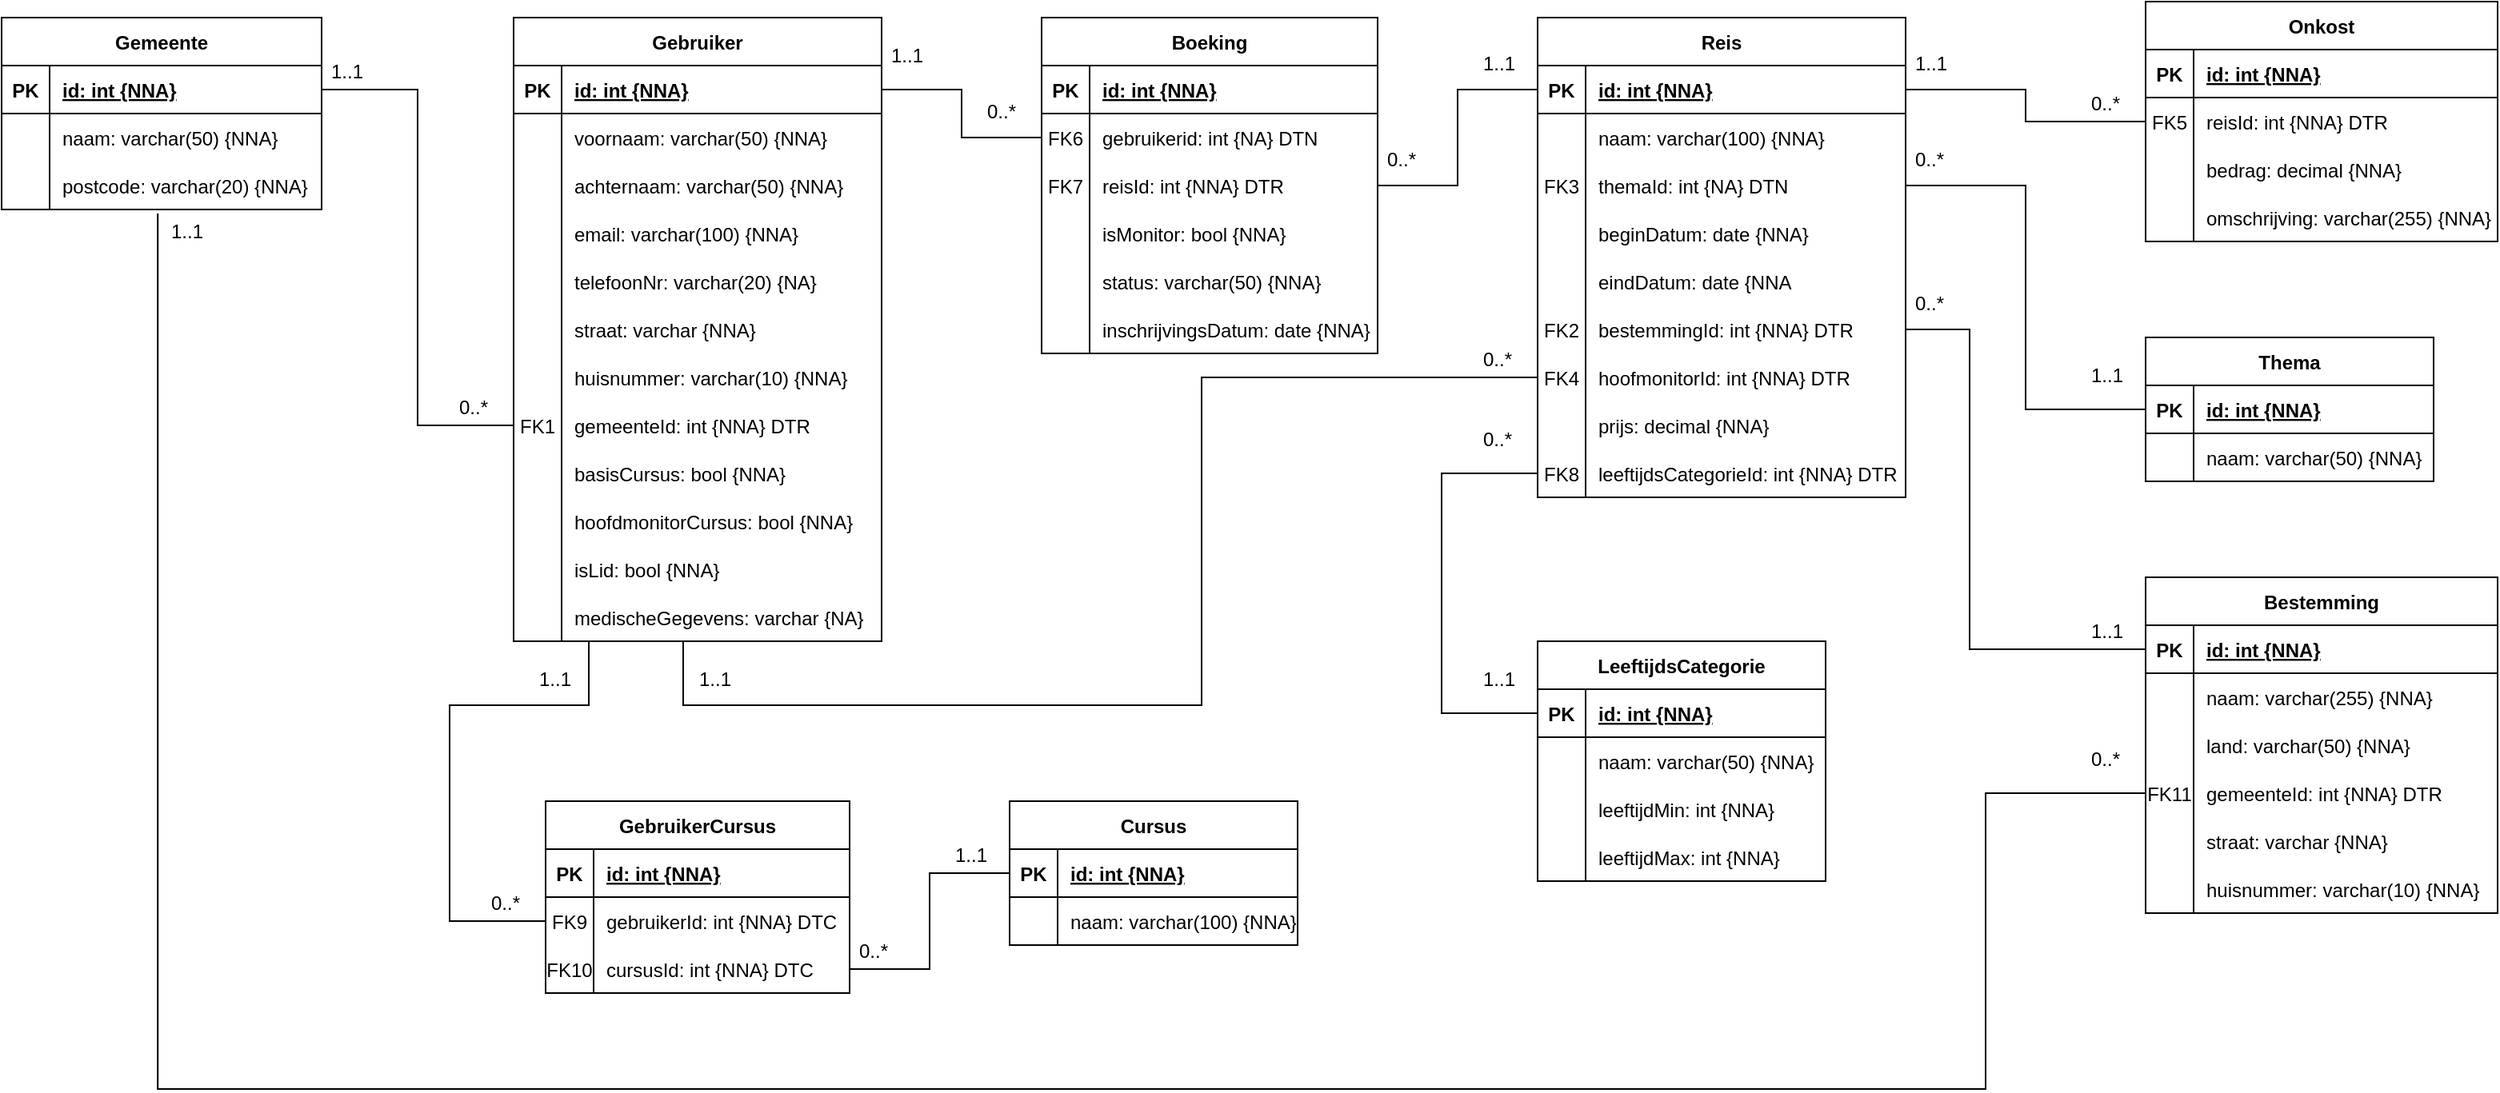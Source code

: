 <mxfile version="20.6.2" type="device"><diagram id="i4CDg47Gs4HfF1DDNRIg" name="Pagina-1"><mxGraphModel dx="1822" dy="1242" grid="1" gridSize="10" guides="1" tooltips="1" connect="1" arrows="1" fold="1" page="0" pageScale="1" pageWidth="827" pageHeight="1169" math="0" shadow="0"><root><mxCell id="0"/><mxCell id="1" parent="0"/><mxCell id="3QYp5PjiQs_mZPz7XTqT-1" value="Gebruiker" style="shape=table;startSize=30;container=1;collapsible=1;childLayout=tableLayout;fixedRows=1;rowLines=0;fontStyle=1;align=center;resizeLast=1;" parent="1" vertex="1"><mxGeometry x="20" y="-190" width="230" height="390" as="geometry"/></mxCell><mxCell id="3QYp5PjiQs_mZPz7XTqT-2" value="" style="shape=tableRow;horizontal=0;startSize=0;swimlaneHead=0;swimlaneBody=0;fillColor=none;collapsible=0;dropTarget=0;points=[[0,0.5],[1,0.5]];portConstraint=eastwest;top=0;left=0;right=0;bottom=1;" parent="3QYp5PjiQs_mZPz7XTqT-1" vertex="1"><mxGeometry y="30" width="230" height="30" as="geometry"/></mxCell><mxCell id="3QYp5PjiQs_mZPz7XTqT-3" value="PK" style="shape=partialRectangle;connectable=0;fillColor=none;top=0;left=0;bottom=0;right=0;fontStyle=1;overflow=hidden;" parent="3QYp5PjiQs_mZPz7XTqT-2" vertex="1"><mxGeometry width="30" height="30" as="geometry"><mxRectangle width="30" height="30" as="alternateBounds"/></mxGeometry></mxCell><mxCell id="3QYp5PjiQs_mZPz7XTqT-4" value="id: int {NNA}" style="shape=partialRectangle;connectable=0;fillColor=none;top=0;left=0;bottom=0;right=0;align=left;spacingLeft=6;fontStyle=5;overflow=hidden;" parent="3QYp5PjiQs_mZPz7XTqT-2" vertex="1"><mxGeometry x="30" width="200" height="30" as="geometry"><mxRectangle width="200" height="30" as="alternateBounds"/></mxGeometry></mxCell><mxCell id="3QYp5PjiQs_mZPz7XTqT-5" value="" style="shape=tableRow;horizontal=0;startSize=0;swimlaneHead=0;swimlaneBody=0;fillColor=none;collapsible=0;dropTarget=0;points=[[0,0.5],[1,0.5]];portConstraint=eastwest;top=0;left=0;right=0;bottom=0;" parent="3QYp5PjiQs_mZPz7XTqT-1" vertex="1"><mxGeometry y="60" width="230" height="30" as="geometry"/></mxCell><mxCell id="3QYp5PjiQs_mZPz7XTqT-6" value="" style="shape=partialRectangle;connectable=0;fillColor=none;top=0;left=0;bottom=0;right=0;editable=1;overflow=hidden;" parent="3QYp5PjiQs_mZPz7XTqT-5" vertex="1"><mxGeometry width="30" height="30" as="geometry"><mxRectangle width="30" height="30" as="alternateBounds"/></mxGeometry></mxCell><mxCell id="3QYp5PjiQs_mZPz7XTqT-7" value="voornaam: varchar(50) {NNA}" style="shape=partialRectangle;connectable=0;fillColor=none;top=0;left=0;bottom=0;right=0;align=left;spacingLeft=6;overflow=hidden;" parent="3QYp5PjiQs_mZPz7XTqT-5" vertex="1"><mxGeometry x="30" width="200" height="30" as="geometry"><mxRectangle width="200" height="30" as="alternateBounds"/></mxGeometry></mxCell><mxCell id="3QYp5PjiQs_mZPz7XTqT-8" value="" style="shape=tableRow;horizontal=0;startSize=0;swimlaneHead=0;swimlaneBody=0;fillColor=none;collapsible=0;dropTarget=0;points=[[0,0.5],[1,0.5]];portConstraint=eastwest;top=0;left=0;right=0;bottom=0;" parent="3QYp5PjiQs_mZPz7XTqT-1" vertex="1"><mxGeometry y="90" width="230" height="30" as="geometry"/></mxCell><mxCell id="3QYp5PjiQs_mZPz7XTqT-9" value="" style="shape=partialRectangle;connectable=0;fillColor=none;top=0;left=0;bottom=0;right=0;editable=1;overflow=hidden;" parent="3QYp5PjiQs_mZPz7XTqT-8" vertex="1"><mxGeometry width="30" height="30" as="geometry"><mxRectangle width="30" height="30" as="alternateBounds"/></mxGeometry></mxCell><mxCell id="3QYp5PjiQs_mZPz7XTqT-10" value="achternaam: varchar(50) {NNA}" style="shape=partialRectangle;connectable=0;fillColor=none;top=0;left=0;bottom=0;right=0;align=left;spacingLeft=6;overflow=hidden;" parent="3QYp5PjiQs_mZPz7XTqT-8" vertex="1"><mxGeometry x="30" width="200" height="30" as="geometry"><mxRectangle width="200" height="30" as="alternateBounds"/></mxGeometry></mxCell><mxCell id="3QYp5PjiQs_mZPz7XTqT-11" value="" style="shape=tableRow;horizontal=0;startSize=0;swimlaneHead=0;swimlaneBody=0;fillColor=none;collapsible=0;dropTarget=0;points=[[0,0.5],[1,0.5]];portConstraint=eastwest;top=0;left=0;right=0;bottom=0;" parent="3QYp5PjiQs_mZPz7XTqT-1" vertex="1"><mxGeometry y="120" width="230" height="30" as="geometry"/></mxCell><mxCell id="3QYp5PjiQs_mZPz7XTqT-12" value="" style="shape=partialRectangle;connectable=0;fillColor=none;top=0;left=0;bottom=0;right=0;editable=1;overflow=hidden;" parent="3QYp5PjiQs_mZPz7XTqT-11" vertex="1"><mxGeometry width="30" height="30" as="geometry"><mxRectangle width="30" height="30" as="alternateBounds"/></mxGeometry></mxCell><mxCell id="3QYp5PjiQs_mZPz7XTqT-13" value="email: varchar(100) {NNA}" style="shape=partialRectangle;connectable=0;fillColor=none;top=0;left=0;bottom=0;right=0;align=left;spacingLeft=6;overflow=hidden;" parent="3QYp5PjiQs_mZPz7XTqT-11" vertex="1"><mxGeometry x="30" width="200" height="30" as="geometry"><mxRectangle width="200" height="30" as="alternateBounds"/></mxGeometry></mxCell><mxCell id="3QYp5PjiQs_mZPz7XTqT-105" style="shape=tableRow;horizontal=0;startSize=0;swimlaneHead=0;swimlaneBody=0;fillColor=none;collapsible=0;dropTarget=0;points=[[0,0.5],[1,0.5]];portConstraint=eastwest;top=0;left=0;right=0;bottom=0;" parent="3QYp5PjiQs_mZPz7XTqT-1" vertex="1"><mxGeometry y="150" width="230" height="30" as="geometry"/></mxCell><mxCell id="3QYp5PjiQs_mZPz7XTqT-106" style="shape=partialRectangle;connectable=0;fillColor=none;top=0;left=0;bottom=0;right=0;editable=1;overflow=hidden;" parent="3QYp5PjiQs_mZPz7XTqT-105" vertex="1"><mxGeometry width="30" height="30" as="geometry"><mxRectangle width="30" height="30" as="alternateBounds"/></mxGeometry></mxCell><mxCell id="3QYp5PjiQs_mZPz7XTqT-107" value="telefoonNr: varchar(20) {NA}" style="shape=partialRectangle;connectable=0;fillColor=none;top=0;left=0;bottom=0;right=0;align=left;spacingLeft=6;overflow=hidden;" parent="3QYp5PjiQs_mZPz7XTqT-105" vertex="1"><mxGeometry x="30" width="200" height="30" as="geometry"><mxRectangle width="200" height="30" as="alternateBounds"/></mxGeometry></mxCell><mxCell id="3QYp5PjiQs_mZPz7XTqT-108" style="shape=tableRow;horizontal=0;startSize=0;swimlaneHead=0;swimlaneBody=0;fillColor=none;collapsible=0;dropTarget=0;points=[[0,0.5],[1,0.5]];portConstraint=eastwest;top=0;left=0;right=0;bottom=0;" parent="3QYp5PjiQs_mZPz7XTqT-1" vertex="1"><mxGeometry y="180" width="230" height="30" as="geometry"/></mxCell><mxCell id="3QYp5PjiQs_mZPz7XTqT-109" style="shape=partialRectangle;connectable=0;fillColor=none;top=0;left=0;bottom=0;right=0;editable=1;overflow=hidden;" parent="3QYp5PjiQs_mZPz7XTqT-108" vertex="1"><mxGeometry width="30" height="30" as="geometry"><mxRectangle width="30" height="30" as="alternateBounds"/></mxGeometry></mxCell><mxCell id="3QYp5PjiQs_mZPz7XTqT-110" value="straat: varchar {NNA}" style="shape=partialRectangle;connectable=0;fillColor=none;top=0;left=0;bottom=0;right=0;align=left;spacingLeft=6;overflow=hidden;" parent="3QYp5PjiQs_mZPz7XTqT-108" vertex="1"><mxGeometry x="30" width="200" height="30" as="geometry"><mxRectangle width="200" height="30" as="alternateBounds"/></mxGeometry></mxCell><mxCell id="3QYp5PjiQs_mZPz7XTqT-111" style="shape=tableRow;horizontal=0;startSize=0;swimlaneHead=0;swimlaneBody=0;fillColor=none;collapsible=0;dropTarget=0;points=[[0,0.5],[1,0.5]];portConstraint=eastwest;top=0;left=0;right=0;bottom=0;" parent="3QYp5PjiQs_mZPz7XTqT-1" vertex="1"><mxGeometry y="210" width="230" height="30" as="geometry"/></mxCell><mxCell id="3QYp5PjiQs_mZPz7XTqT-112" style="shape=partialRectangle;connectable=0;fillColor=none;top=0;left=0;bottom=0;right=0;editable=1;overflow=hidden;" parent="3QYp5PjiQs_mZPz7XTqT-111" vertex="1"><mxGeometry width="30" height="30" as="geometry"><mxRectangle width="30" height="30" as="alternateBounds"/></mxGeometry></mxCell><mxCell id="3QYp5PjiQs_mZPz7XTqT-113" value="huisnummer: varchar(10) {NNA}" style="shape=partialRectangle;connectable=0;fillColor=none;top=0;left=0;bottom=0;right=0;align=left;spacingLeft=6;overflow=hidden;" parent="3QYp5PjiQs_mZPz7XTqT-111" vertex="1"><mxGeometry x="30" width="200" height="30" as="geometry"><mxRectangle width="200" height="30" as="alternateBounds"/></mxGeometry></mxCell><mxCell id="3QYp5PjiQs_mZPz7XTqT-114" style="shape=tableRow;horizontal=0;startSize=0;swimlaneHead=0;swimlaneBody=0;fillColor=none;collapsible=0;dropTarget=0;points=[[0,0.5],[1,0.5]];portConstraint=eastwest;top=0;left=0;right=0;bottom=0;" parent="3QYp5PjiQs_mZPz7XTqT-1" vertex="1"><mxGeometry y="240" width="230" height="30" as="geometry"/></mxCell><mxCell id="3QYp5PjiQs_mZPz7XTqT-115" value="FK1" style="shape=partialRectangle;connectable=0;fillColor=none;top=0;left=0;bottom=0;right=0;editable=1;overflow=hidden;" parent="3QYp5PjiQs_mZPz7XTqT-114" vertex="1"><mxGeometry width="30" height="30" as="geometry"><mxRectangle width="30" height="30" as="alternateBounds"/></mxGeometry></mxCell><mxCell id="3QYp5PjiQs_mZPz7XTqT-116" value="gemeenteId: int {NNA} DTR" style="shape=partialRectangle;connectable=0;fillColor=none;top=0;left=0;bottom=0;right=0;align=left;spacingLeft=6;overflow=hidden;" parent="3QYp5PjiQs_mZPz7XTqT-114" vertex="1"><mxGeometry x="30" width="200" height="30" as="geometry"><mxRectangle width="200" height="30" as="alternateBounds"/></mxGeometry></mxCell><mxCell id="3QYp5PjiQs_mZPz7XTqT-117" style="shape=tableRow;horizontal=0;startSize=0;swimlaneHead=0;swimlaneBody=0;fillColor=none;collapsible=0;dropTarget=0;points=[[0,0.5],[1,0.5]];portConstraint=eastwest;top=0;left=0;right=0;bottom=0;" parent="3QYp5PjiQs_mZPz7XTqT-1" vertex="1"><mxGeometry y="270" width="230" height="30" as="geometry"/></mxCell><mxCell id="3QYp5PjiQs_mZPz7XTqT-118" style="shape=partialRectangle;connectable=0;fillColor=none;top=0;left=0;bottom=0;right=0;editable=1;overflow=hidden;" parent="3QYp5PjiQs_mZPz7XTqT-117" vertex="1"><mxGeometry width="30" height="30" as="geometry"><mxRectangle width="30" height="30" as="alternateBounds"/></mxGeometry></mxCell><mxCell id="3QYp5PjiQs_mZPz7XTqT-119" value="basisCursus: bool {NNA}" style="shape=partialRectangle;connectable=0;fillColor=none;top=0;left=0;bottom=0;right=0;align=left;spacingLeft=6;overflow=hidden;" parent="3QYp5PjiQs_mZPz7XTqT-117" vertex="1"><mxGeometry x="30" width="200" height="30" as="geometry"><mxRectangle width="200" height="30" as="alternateBounds"/></mxGeometry></mxCell><mxCell id="3QYp5PjiQs_mZPz7XTqT-120" style="shape=tableRow;horizontal=0;startSize=0;swimlaneHead=0;swimlaneBody=0;fillColor=none;collapsible=0;dropTarget=0;points=[[0,0.5],[1,0.5]];portConstraint=eastwest;top=0;left=0;right=0;bottom=0;" parent="3QYp5PjiQs_mZPz7XTqT-1" vertex="1"><mxGeometry y="300" width="230" height="30" as="geometry"/></mxCell><mxCell id="3QYp5PjiQs_mZPz7XTqT-121" style="shape=partialRectangle;connectable=0;fillColor=none;top=0;left=0;bottom=0;right=0;editable=1;overflow=hidden;" parent="3QYp5PjiQs_mZPz7XTqT-120" vertex="1"><mxGeometry width="30" height="30" as="geometry"><mxRectangle width="30" height="30" as="alternateBounds"/></mxGeometry></mxCell><mxCell id="3QYp5PjiQs_mZPz7XTqT-122" value="hoofdmonitorCursus: bool {NNA}" style="shape=partialRectangle;connectable=0;fillColor=none;top=0;left=0;bottom=0;right=0;align=left;spacingLeft=6;overflow=hidden;" parent="3QYp5PjiQs_mZPz7XTqT-120" vertex="1"><mxGeometry x="30" width="200" height="30" as="geometry"><mxRectangle width="200" height="30" as="alternateBounds"/></mxGeometry></mxCell><mxCell id="3QYp5PjiQs_mZPz7XTqT-173" style="shape=tableRow;horizontal=0;startSize=0;swimlaneHead=0;swimlaneBody=0;fillColor=none;collapsible=0;dropTarget=0;points=[[0,0.5],[1,0.5]];portConstraint=eastwest;top=0;left=0;right=0;bottom=0;" parent="3QYp5PjiQs_mZPz7XTqT-1" vertex="1"><mxGeometry y="330" width="230" height="30" as="geometry"/></mxCell><mxCell id="3QYp5PjiQs_mZPz7XTqT-174" style="shape=partialRectangle;connectable=0;fillColor=none;top=0;left=0;bottom=0;right=0;editable=1;overflow=hidden;" parent="3QYp5PjiQs_mZPz7XTqT-173" vertex="1"><mxGeometry width="30" height="30" as="geometry"><mxRectangle width="30" height="30" as="alternateBounds"/></mxGeometry></mxCell><mxCell id="3QYp5PjiQs_mZPz7XTqT-175" value="isLid: bool {NNA}" style="shape=partialRectangle;connectable=0;fillColor=none;top=0;left=0;bottom=0;right=0;align=left;spacingLeft=6;overflow=hidden;" parent="3QYp5PjiQs_mZPz7XTqT-173" vertex="1"><mxGeometry x="30" width="200" height="30" as="geometry"><mxRectangle width="200" height="30" as="alternateBounds"/></mxGeometry></mxCell><mxCell id="aJyuNgJxpxfMF8Rv4Mhl-19" style="shape=tableRow;horizontal=0;startSize=0;swimlaneHead=0;swimlaneBody=0;fillColor=none;collapsible=0;dropTarget=0;points=[[0,0.5],[1,0.5]];portConstraint=eastwest;top=0;left=0;right=0;bottom=0;" vertex="1" parent="3QYp5PjiQs_mZPz7XTqT-1"><mxGeometry y="360" width="230" height="30" as="geometry"/></mxCell><mxCell id="aJyuNgJxpxfMF8Rv4Mhl-20" style="shape=partialRectangle;connectable=0;fillColor=none;top=0;left=0;bottom=0;right=0;editable=1;overflow=hidden;" vertex="1" parent="aJyuNgJxpxfMF8Rv4Mhl-19"><mxGeometry width="30" height="30" as="geometry"><mxRectangle width="30" height="30" as="alternateBounds"/></mxGeometry></mxCell><mxCell id="aJyuNgJxpxfMF8Rv4Mhl-21" value="medischeGegevens: varchar {NA}" style="shape=partialRectangle;connectable=0;fillColor=none;top=0;left=0;bottom=0;right=0;align=left;spacingLeft=6;overflow=hidden;" vertex="1" parent="aJyuNgJxpxfMF8Rv4Mhl-19"><mxGeometry x="30" width="200" height="30" as="geometry"><mxRectangle width="200" height="30" as="alternateBounds"/></mxGeometry></mxCell><mxCell id="3QYp5PjiQs_mZPz7XTqT-14" value="Reis" style="shape=table;startSize=30;container=1;collapsible=1;childLayout=tableLayout;fixedRows=1;rowLines=0;fontStyle=1;align=center;resizeLast=1;" parent="1" vertex="1"><mxGeometry x="660" y="-190" width="230" height="300" as="geometry"/></mxCell><mxCell id="3QYp5PjiQs_mZPz7XTqT-15" value="" style="shape=tableRow;horizontal=0;startSize=0;swimlaneHead=0;swimlaneBody=0;fillColor=none;collapsible=0;dropTarget=0;points=[[0,0.5],[1,0.5]];portConstraint=eastwest;top=0;left=0;right=0;bottom=1;" parent="3QYp5PjiQs_mZPz7XTqT-14" vertex="1"><mxGeometry y="30" width="230" height="30" as="geometry"/></mxCell><mxCell id="3QYp5PjiQs_mZPz7XTqT-16" value="PK" style="shape=partialRectangle;connectable=0;fillColor=none;top=0;left=0;bottom=0;right=0;fontStyle=1;overflow=hidden;" parent="3QYp5PjiQs_mZPz7XTqT-15" vertex="1"><mxGeometry width="30" height="30" as="geometry"><mxRectangle width="30" height="30" as="alternateBounds"/></mxGeometry></mxCell><mxCell id="3QYp5PjiQs_mZPz7XTqT-17" value="id: int {NNA}" style="shape=partialRectangle;connectable=0;fillColor=none;top=0;left=0;bottom=0;right=0;align=left;spacingLeft=6;fontStyle=5;overflow=hidden;" parent="3QYp5PjiQs_mZPz7XTqT-15" vertex="1"><mxGeometry x="30" width="200" height="30" as="geometry"><mxRectangle width="200" height="30" as="alternateBounds"/></mxGeometry></mxCell><mxCell id="3QYp5PjiQs_mZPz7XTqT-18" value="" style="shape=tableRow;horizontal=0;startSize=0;swimlaneHead=0;swimlaneBody=0;fillColor=none;collapsible=0;dropTarget=0;points=[[0,0.5],[1,0.5]];portConstraint=eastwest;top=0;left=0;right=0;bottom=0;" parent="3QYp5PjiQs_mZPz7XTqT-14" vertex="1"><mxGeometry y="60" width="230" height="30" as="geometry"/></mxCell><mxCell id="3QYp5PjiQs_mZPz7XTqT-19" value="" style="shape=partialRectangle;connectable=0;fillColor=none;top=0;left=0;bottom=0;right=0;editable=1;overflow=hidden;" parent="3QYp5PjiQs_mZPz7XTqT-18" vertex="1"><mxGeometry width="30" height="30" as="geometry"><mxRectangle width="30" height="30" as="alternateBounds"/></mxGeometry></mxCell><mxCell id="3QYp5PjiQs_mZPz7XTqT-20" value="naam: varchar(100) {NNA}" style="shape=partialRectangle;connectable=0;fillColor=none;top=0;left=0;bottom=0;right=0;align=left;spacingLeft=6;overflow=hidden;" parent="3QYp5PjiQs_mZPz7XTqT-18" vertex="1"><mxGeometry x="30" width="200" height="30" as="geometry"><mxRectangle width="200" height="30" as="alternateBounds"/></mxGeometry></mxCell><mxCell id="3QYp5PjiQs_mZPz7XTqT-21" value="" style="shape=tableRow;horizontal=0;startSize=0;swimlaneHead=0;swimlaneBody=0;fillColor=none;collapsible=0;dropTarget=0;points=[[0,0.5],[1,0.5]];portConstraint=eastwest;top=0;left=0;right=0;bottom=0;" parent="3QYp5PjiQs_mZPz7XTqT-14" vertex="1"><mxGeometry y="90" width="230" height="30" as="geometry"/></mxCell><mxCell id="3QYp5PjiQs_mZPz7XTqT-22" value="FK3" style="shape=partialRectangle;connectable=0;fillColor=none;top=0;left=0;bottom=0;right=0;editable=1;overflow=hidden;" parent="3QYp5PjiQs_mZPz7XTqT-21" vertex="1"><mxGeometry width="30" height="30" as="geometry"><mxRectangle width="30" height="30" as="alternateBounds"/></mxGeometry></mxCell><mxCell id="3QYp5PjiQs_mZPz7XTqT-23" value="themaId: int {NA} DTN" style="shape=partialRectangle;connectable=0;fillColor=none;top=0;left=0;bottom=0;right=0;align=left;spacingLeft=6;overflow=hidden;" parent="3QYp5PjiQs_mZPz7XTqT-21" vertex="1"><mxGeometry x="30" width="200" height="30" as="geometry"><mxRectangle width="200" height="30" as="alternateBounds"/></mxGeometry></mxCell><mxCell id="3QYp5PjiQs_mZPz7XTqT-24" value="" style="shape=tableRow;horizontal=0;startSize=0;swimlaneHead=0;swimlaneBody=0;fillColor=none;collapsible=0;dropTarget=0;points=[[0,0.5],[1,0.5]];portConstraint=eastwest;top=0;left=0;right=0;bottom=0;" parent="3QYp5PjiQs_mZPz7XTqT-14" vertex="1"><mxGeometry y="120" width="230" height="30" as="geometry"/></mxCell><mxCell id="3QYp5PjiQs_mZPz7XTqT-25" value="" style="shape=partialRectangle;connectable=0;fillColor=none;top=0;left=0;bottom=0;right=0;editable=1;overflow=hidden;" parent="3QYp5PjiQs_mZPz7XTqT-24" vertex="1"><mxGeometry width="30" height="30" as="geometry"><mxRectangle width="30" height="30" as="alternateBounds"/></mxGeometry></mxCell><mxCell id="3QYp5PjiQs_mZPz7XTqT-26" value="beginDatum: date {NNA}" style="shape=partialRectangle;connectable=0;fillColor=none;top=0;left=0;bottom=0;right=0;align=left;spacingLeft=6;overflow=hidden;" parent="3QYp5PjiQs_mZPz7XTqT-24" vertex="1"><mxGeometry x="30" width="200" height="30" as="geometry"><mxRectangle width="200" height="30" as="alternateBounds"/></mxGeometry></mxCell><mxCell id="3QYp5PjiQs_mZPz7XTqT-139" style="shape=tableRow;horizontal=0;startSize=0;swimlaneHead=0;swimlaneBody=0;fillColor=none;collapsible=0;dropTarget=0;points=[[0,0.5],[1,0.5]];portConstraint=eastwest;top=0;left=0;right=0;bottom=0;" parent="3QYp5PjiQs_mZPz7XTqT-14" vertex="1"><mxGeometry y="150" width="230" height="30" as="geometry"/></mxCell><mxCell id="3QYp5PjiQs_mZPz7XTqT-140" style="shape=partialRectangle;connectable=0;fillColor=none;top=0;left=0;bottom=0;right=0;editable=1;overflow=hidden;" parent="3QYp5PjiQs_mZPz7XTqT-139" vertex="1"><mxGeometry width="30" height="30" as="geometry"><mxRectangle width="30" height="30" as="alternateBounds"/></mxGeometry></mxCell><mxCell id="3QYp5PjiQs_mZPz7XTqT-141" value="eindDatum: date {NNA" style="shape=partialRectangle;connectable=0;fillColor=none;top=0;left=0;bottom=0;right=0;align=left;spacingLeft=6;overflow=hidden;" parent="3QYp5PjiQs_mZPz7XTqT-139" vertex="1"><mxGeometry x="30" width="200" height="30" as="geometry"><mxRectangle width="200" height="30" as="alternateBounds"/></mxGeometry></mxCell><mxCell id="3QYp5PjiQs_mZPz7XTqT-142" style="shape=tableRow;horizontal=0;startSize=0;swimlaneHead=0;swimlaneBody=0;fillColor=none;collapsible=0;dropTarget=0;points=[[0,0.5],[1,0.5]];portConstraint=eastwest;top=0;left=0;right=0;bottom=0;" parent="3QYp5PjiQs_mZPz7XTqT-14" vertex="1"><mxGeometry y="180" width="230" height="30" as="geometry"/></mxCell><mxCell id="3QYp5PjiQs_mZPz7XTqT-143" value="FK2" style="shape=partialRectangle;connectable=0;fillColor=none;top=0;left=0;bottom=0;right=0;editable=1;overflow=hidden;" parent="3QYp5PjiQs_mZPz7XTqT-142" vertex="1"><mxGeometry width="30" height="30" as="geometry"><mxRectangle width="30" height="30" as="alternateBounds"/></mxGeometry></mxCell><mxCell id="3QYp5PjiQs_mZPz7XTqT-144" value="bestemmingId: int {NNA} DTR" style="shape=partialRectangle;connectable=0;fillColor=none;top=0;left=0;bottom=0;right=0;align=left;spacingLeft=6;overflow=hidden;" parent="3QYp5PjiQs_mZPz7XTqT-142" vertex="1"><mxGeometry x="30" width="200" height="30" as="geometry"><mxRectangle width="200" height="30" as="alternateBounds"/></mxGeometry></mxCell><mxCell id="3QYp5PjiQs_mZPz7XTqT-145" style="shape=tableRow;horizontal=0;startSize=0;swimlaneHead=0;swimlaneBody=0;fillColor=none;collapsible=0;dropTarget=0;points=[[0,0.5],[1,0.5]];portConstraint=eastwest;top=0;left=0;right=0;bottom=0;" parent="3QYp5PjiQs_mZPz7XTqT-14" vertex="1"><mxGeometry y="210" width="230" height="30" as="geometry"/></mxCell><mxCell id="3QYp5PjiQs_mZPz7XTqT-146" value="FK4" style="shape=partialRectangle;connectable=0;fillColor=none;top=0;left=0;bottom=0;right=0;editable=1;overflow=hidden;" parent="3QYp5PjiQs_mZPz7XTqT-145" vertex="1"><mxGeometry width="30" height="30" as="geometry"><mxRectangle width="30" height="30" as="alternateBounds"/></mxGeometry></mxCell><mxCell id="3QYp5PjiQs_mZPz7XTqT-147" value="hoofmonitorId: int {NNA} DTR" style="shape=partialRectangle;connectable=0;fillColor=none;top=0;left=0;bottom=0;right=0;align=left;spacingLeft=6;overflow=hidden;" parent="3QYp5PjiQs_mZPz7XTqT-145" vertex="1"><mxGeometry x="30" width="200" height="30" as="geometry"><mxRectangle width="200" height="30" as="alternateBounds"/></mxGeometry></mxCell><mxCell id="3QYp5PjiQs_mZPz7XTqT-179" style="shape=tableRow;horizontal=0;startSize=0;swimlaneHead=0;swimlaneBody=0;fillColor=none;collapsible=0;dropTarget=0;points=[[0,0.5],[1,0.5]];portConstraint=eastwest;top=0;left=0;right=0;bottom=0;" parent="3QYp5PjiQs_mZPz7XTqT-14" vertex="1"><mxGeometry y="240" width="230" height="30" as="geometry"/></mxCell><mxCell id="3QYp5PjiQs_mZPz7XTqT-180" style="shape=partialRectangle;connectable=0;fillColor=none;top=0;left=0;bottom=0;right=0;editable=1;overflow=hidden;" parent="3QYp5PjiQs_mZPz7XTqT-179" vertex="1"><mxGeometry width="30" height="30" as="geometry"><mxRectangle width="30" height="30" as="alternateBounds"/></mxGeometry></mxCell><mxCell id="3QYp5PjiQs_mZPz7XTqT-181" value="prijs: decimal {NNA}" style="shape=partialRectangle;connectable=0;fillColor=none;top=0;left=0;bottom=0;right=0;align=left;spacingLeft=6;overflow=hidden;" parent="3QYp5PjiQs_mZPz7XTqT-179" vertex="1"><mxGeometry x="30" width="200" height="30" as="geometry"><mxRectangle width="200" height="30" as="alternateBounds"/></mxGeometry></mxCell><mxCell id="3QYp5PjiQs_mZPz7XTqT-216" style="shape=tableRow;horizontal=0;startSize=0;swimlaneHead=0;swimlaneBody=0;fillColor=none;collapsible=0;dropTarget=0;points=[[0,0.5],[1,0.5]];portConstraint=eastwest;top=0;left=0;right=0;bottom=0;" parent="3QYp5PjiQs_mZPz7XTqT-14" vertex="1"><mxGeometry y="270" width="230" height="30" as="geometry"/></mxCell><mxCell id="3QYp5PjiQs_mZPz7XTqT-217" value="FK8" style="shape=partialRectangle;connectable=0;fillColor=none;top=0;left=0;bottom=0;right=0;editable=1;overflow=hidden;" parent="3QYp5PjiQs_mZPz7XTqT-216" vertex="1"><mxGeometry width="30" height="30" as="geometry"><mxRectangle width="30" height="30" as="alternateBounds"/></mxGeometry></mxCell><mxCell id="3QYp5PjiQs_mZPz7XTqT-218" value="leeftijdsCategorieId: int {NNA} DTR" style="shape=partialRectangle;connectable=0;fillColor=none;top=0;left=0;bottom=0;right=0;align=left;spacingLeft=6;overflow=hidden;" parent="3QYp5PjiQs_mZPz7XTqT-216" vertex="1"><mxGeometry x="30" width="200" height="30" as="geometry"><mxRectangle width="200" height="30" as="alternateBounds"/></mxGeometry></mxCell><mxCell id="3QYp5PjiQs_mZPz7XTqT-27" value="Boeking" style="shape=table;startSize=30;container=1;collapsible=1;childLayout=tableLayout;fixedRows=1;rowLines=0;fontStyle=1;align=center;resizeLast=1;" parent="1" vertex="1"><mxGeometry x="350" y="-190" width="210" height="210" as="geometry"/></mxCell><mxCell id="3QYp5PjiQs_mZPz7XTqT-28" value="" style="shape=tableRow;horizontal=0;startSize=0;swimlaneHead=0;swimlaneBody=0;fillColor=none;collapsible=0;dropTarget=0;points=[[0,0.5],[1,0.5]];portConstraint=eastwest;top=0;left=0;right=0;bottom=1;" parent="3QYp5PjiQs_mZPz7XTqT-27" vertex="1"><mxGeometry y="30" width="210" height="30" as="geometry"/></mxCell><mxCell id="3QYp5PjiQs_mZPz7XTqT-29" value="PK" style="shape=partialRectangle;connectable=0;fillColor=none;top=0;left=0;bottom=0;right=0;fontStyle=1;overflow=hidden;" parent="3QYp5PjiQs_mZPz7XTqT-28" vertex="1"><mxGeometry width="30" height="30" as="geometry"><mxRectangle width="30" height="30" as="alternateBounds"/></mxGeometry></mxCell><mxCell id="3QYp5PjiQs_mZPz7XTqT-30" value="id: int {NNA}" style="shape=partialRectangle;connectable=0;fillColor=none;top=0;left=0;bottom=0;right=0;align=left;spacingLeft=6;fontStyle=5;overflow=hidden;" parent="3QYp5PjiQs_mZPz7XTqT-28" vertex="1"><mxGeometry x="30" width="180" height="30" as="geometry"><mxRectangle width="180" height="30" as="alternateBounds"/></mxGeometry></mxCell><mxCell id="3QYp5PjiQs_mZPz7XTqT-31" value="" style="shape=tableRow;horizontal=0;startSize=0;swimlaneHead=0;swimlaneBody=0;fillColor=none;collapsible=0;dropTarget=0;points=[[0,0.5],[1,0.5]];portConstraint=eastwest;top=0;left=0;right=0;bottom=0;" parent="3QYp5PjiQs_mZPz7XTqT-27" vertex="1"><mxGeometry y="60" width="210" height="30" as="geometry"/></mxCell><mxCell id="3QYp5PjiQs_mZPz7XTqT-32" value="FK6" style="shape=partialRectangle;connectable=0;fillColor=none;top=0;left=0;bottom=0;right=0;editable=1;overflow=hidden;" parent="3QYp5PjiQs_mZPz7XTqT-31" vertex="1"><mxGeometry width="30" height="30" as="geometry"><mxRectangle width="30" height="30" as="alternateBounds"/></mxGeometry></mxCell><mxCell id="3QYp5PjiQs_mZPz7XTqT-33" value="gebruikerid: int {NA} DTN" style="shape=partialRectangle;connectable=0;fillColor=none;top=0;left=0;bottom=0;right=0;align=left;spacingLeft=6;overflow=hidden;" parent="3QYp5PjiQs_mZPz7XTqT-31" vertex="1"><mxGeometry x="30" width="180" height="30" as="geometry"><mxRectangle width="180" height="30" as="alternateBounds"/></mxGeometry></mxCell><mxCell id="3QYp5PjiQs_mZPz7XTqT-34" value="" style="shape=tableRow;horizontal=0;startSize=0;swimlaneHead=0;swimlaneBody=0;fillColor=none;collapsible=0;dropTarget=0;points=[[0,0.5],[1,0.5]];portConstraint=eastwest;top=0;left=0;right=0;bottom=0;" parent="3QYp5PjiQs_mZPz7XTqT-27" vertex="1"><mxGeometry y="90" width="210" height="30" as="geometry"/></mxCell><mxCell id="3QYp5PjiQs_mZPz7XTqT-35" value="FK7" style="shape=partialRectangle;connectable=0;fillColor=none;top=0;left=0;bottom=0;right=0;editable=1;overflow=hidden;" parent="3QYp5PjiQs_mZPz7XTqT-34" vertex="1"><mxGeometry width="30" height="30" as="geometry"><mxRectangle width="30" height="30" as="alternateBounds"/></mxGeometry></mxCell><mxCell id="3QYp5PjiQs_mZPz7XTqT-36" value="reisId: int {NNA} DTR" style="shape=partialRectangle;connectable=0;fillColor=none;top=0;left=0;bottom=0;right=0;align=left;spacingLeft=6;overflow=hidden;" parent="3QYp5PjiQs_mZPz7XTqT-34" vertex="1"><mxGeometry x="30" width="180" height="30" as="geometry"><mxRectangle width="180" height="30" as="alternateBounds"/></mxGeometry></mxCell><mxCell id="3QYp5PjiQs_mZPz7XTqT-37" value="" style="shape=tableRow;horizontal=0;startSize=0;swimlaneHead=0;swimlaneBody=0;fillColor=none;collapsible=0;dropTarget=0;points=[[0,0.5],[1,0.5]];portConstraint=eastwest;top=0;left=0;right=0;bottom=0;" parent="3QYp5PjiQs_mZPz7XTqT-27" vertex="1"><mxGeometry y="120" width="210" height="30" as="geometry"/></mxCell><mxCell id="3QYp5PjiQs_mZPz7XTqT-38" value="" style="shape=partialRectangle;connectable=0;fillColor=none;top=0;left=0;bottom=0;right=0;editable=1;overflow=hidden;" parent="3QYp5PjiQs_mZPz7XTqT-37" vertex="1"><mxGeometry width="30" height="30" as="geometry"><mxRectangle width="30" height="30" as="alternateBounds"/></mxGeometry></mxCell><mxCell id="3QYp5PjiQs_mZPz7XTqT-39" value="isMonitor: bool {NNA}" style="shape=partialRectangle;connectable=0;fillColor=none;top=0;left=0;bottom=0;right=0;align=left;spacingLeft=6;overflow=hidden;" parent="3QYp5PjiQs_mZPz7XTqT-37" vertex="1"><mxGeometry x="30" width="180" height="30" as="geometry"><mxRectangle width="180" height="30" as="alternateBounds"/></mxGeometry></mxCell><mxCell id="3QYp5PjiQs_mZPz7XTqT-161" style="shape=tableRow;horizontal=0;startSize=0;swimlaneHead=0;swimlaneBody=0;fillColor=none;collapsible=0;dropTarget=0;points=[[0,0.5],[1,0.5]];portConstraint=eastwest;top=0;left=0;right=0;bottom=0;" parent="3QYp5PjiQs_mZPz7XTqT-27" vertex="1"><mxGeometry y="150" width="210" height="30" as="geometry"/></mxCell><mxCell id="3QYp5PjiQs_mZPz7XTqT-162" style="shape=partialRectangle;connectable=0;fillColor=none;top=0;left=0;bottom=0;right=0;editable=1;overflow=hidden;" parent="3QYp5PjiQs_mZPz7XTqT-161" vertex="1"><mxGeometry width="30" height="30" as="geometry"><mxRectangle width="30" height="30" as="alternateBounds"/></mxGeometry></mxCell><mxCell id="3QYp5PjiQs_mZPz7XTqT-163" value="status: varchar(50) {NNA}" style="shape=partialRectangle;connectable=0;fillColor=none;top=0;left=0;bottom=0;right=0;align=left;spacingLeft=6;overflow=hidden;" parent="3QYp5PjiQs_mZPz7XTqT-161" vertex="1"><mxGeometry x="30" width="180" height="30" as="geometry"><mxRectangle width="180" height="30" as="alternateBounds"/></mxGeometry></mxCell><mxCell id="3QYp5PjiQs_mZPz7XTqT-164" style="shape=tableRow;horizontal=0;startSize=0;swimlaneHead=0;swimlaneBody=0;fillColor=none;collapsible=0;dropTarget=0;points=[[0,0.5],[1,0.5]];portConstraint=eastwest;top=0;left=0;right=0;bottom=0;" parent="3QYp5PjiQs_mZPz7XTqT-27" vertex="1"><mxGeometry y="180" width="210" height="30" as="geometry"/></mxCell><mxCell id="3QYp5PjiQs_mZPz7XTqT-165" style="shape=partialRectangle;connectable=0;fillColor=none;top=0;left=0;bottom=0;right=0;editable=1;overflow=hidden;" parent="3QYp5PjiQs_mZPz7XTqT-164" vertex="1"><mxGeometry width="30" height="30" as="geometry"><mxRectangle width="30" height="30" as="alternateBounds"/></mxGeometry></mxCell><mxCell id="3QYp5PjiQs_mZPz7XTqT-166" value="inschrijvingsDatum: date {NNA}" style="shape=partialRectangle;connectable=0;fillColor=none;top=0;left=0;bottom=0;right=0;align=left;spacingLeft=6;overflow=hidden;" parent="3QYp5PjiQs_mZPz7XTqT-164" vertex="1"><mxGeometry x="30" width="180" height="30" as="geometry"><mxRectangle width="180" height="30" as="alternateBounds"/></mxGeometry></mxCell><mxCell id="3QYp5PjiQs_mZPz7XTqT-40" value="Cursus" style="shape=table;startSize=30;container=1;collapsible=1;childLayout=tableLayout;fixedRows=1;rowLines=0;fontStyle=1;align=center;resizeLast=1;" parent="1" vertex="1"><mxGeometry x="330" y="300" width="180" height="90" as="geometry"/></mxCell><mxCell id="3QYp5PjiQs_mZPz7XTqT-41" value="" style="shape=tableRow;horizontal=0;startSize=0;swimlaneHead=0;swimlaneBody=0;fillColor=none;collapsible=0;dropTarget=0;points=[[0,0.5],[1,0.5]];portConstraint=eastwest;top=0;left=0;right=0;bottom=1;" parent="3QYp5PjiQs_mZPz7XTqT-40" vertex="1"><mxGeometry y="30" width="180" height="30" as="geometry"/></mxCell><mxCell id="3QYp5PjiQs_mZPz7XTqT-42" value="PK" style="shape=partialRectangle;connectable=0;fillColor=none;top=0;left=0;bottom=0;right=0;fontStyle=1;overflow=hidden;" parent="3QYp5PjiQs_mZPz7XTqT-41" vertex="1"><mxGeometry width="30" height="30" as="geometry"><mxRectangle width="30" height="30" as="alternateBounds"/></mxGeometry></mxCell><mxCell id="3QYp5PjiQs_mZPz7XTqT-43" value="id: int {NNA}" style="shape=partialRectangle;connectable=0;fillColor=none;top=0;left=0;bottom=0;right=0;align=left;spacingLeft=6;fontStyle=5;overflow=hidden;" parent="3QYp5PjiQs_mZPz7XTqT-41" vertex="1"><mxGeometry x="30" width="150" height="30" as="geometry"><mxRectangle width="150" height="30" as="alternateBounds"/></mxGeometry></mxCell><mxCell id="3QYp5PjiQs_mZPz7XTqT-44" value="" style="shape=tableRow;horizontal=0;startSize=0;swimlaneHead=0;swimlaneBody=0;fillColor=none;collapsible=0;dropTarget=0;points=[[0,0.5],[1,0.5]];portConstraint=eastwest;top=0;left=0;right=0;bottom=0;" parent="3QYp5PjiQs_mZPz7XTqT-40" vertex="1"><mxGeometry y="60" width="180" height="30" as="geometry"/></mxCell><mxCell id="3QYp5PjiQs_mZPz7XTqT-45" value="" style="shape=partialRectangle;connectable=0;fillColor=none;top=0;left=0;bottom=0;right=0;editable=1;overflow=hidden;" parent="3QYp5PjiQs_mZPz7XTqT-44" vertex="1"><mxGeometry width="30" height="30" as="geometry"><mxRectangle width="30" height="30" as="alternateBounds"/></mxGeometry></mxCell><mxCell id="3QYp5PjiQs_mZPz7XTqT-46" value="naam: varchar(100) {NNA}" style="shape=partialRectangle;connectable=0;fillColor=none;top=0;left=0;bottom=0;right=0;align=left;spacingLeft=6;overflow=hidden;" parent="3QYp5PjiQs_mZPz7XTqT-44" vertex="1"><mxGeometry x="30" width="150" height="30" as="geometry"><mxRectangle width="150" height="30" as="alternateBounds"/></mxGeometry></mxCell><mxCell id="3QYp5PjiQs_mZPz7XTqT-53" value="Bestemming" style="shape=table;startSize=30;container=1;collapsible=1;childLayout=tableLayout;fixedRows=1;rowLines=0;fontStyle=1;align=center;resizeLast=1;" parent="1" vertex="1"><mxGeometry x="1040" y="160" width="220" height="210" as="geometry"/></mxCell><mxCell id="3QYp5PjiQs_mZPz7XTqT-54" value="" style="shape=tableRow;horizontal=0;startSize=0;swimlaneHead=0;swimlaneBody=0;fillColor=none;collapsible=0;dropTarget=0;points=[[0,0.5],[1,0.5]];portConstraint=eastwest;top=0;left=0;right=0;bottom=1;" parent="3QYp5PjiQs_mZPz7XTqT-53" vertex="1"><mxGeometry y="30" width="220" height="30" as="geometry"/></mxCell><mxCell id="3QYp5PjiQs_mZPz7XTqT-55" value="PK" style="shape=partialRectangle;connectable=0;fillColor=none;top=0;left=0;bottom=0;right=0;fontStyle=1;overflow=hidden;" parent="3QYp5PjiQs_mZPz7XTqT-54" vertex="1"><mxGeometry width="30" height="30" as="geometry"><mxRectangle width="30" height="30" as="alternateBounds"/></mxGeometry></mxCell><mxCell id="3QYp5PjiQs_mZPz7XTqT-56" value="id: int {NNA}" style="shape=partialRectangle;connectable=0;fillColor=none;top=0;left=0;bottom=0;right=0;align=left;spacingLeft=6;fontStyle=5;overflow=hidden;" parent="3QYp5PjiQs_mZPz7XTqT-54" vertex="1"><mxGeometry x="30" width="190" height="30" as="geometry"><mxRectangle width="190" height="30" as="alternateBounds"/></mxGeometry></mxCell><mxCell id="3QYp5PjiQs_mZPz7XTqT-57" value="" style="shape=tableRow;horizontal=0;startSize=0;swimlaneHead=0;swimlaneBody=0;fillColor=none;collapsible=0;dropTarget=0;points=[[0,0.5],[1,0.5]];portConstraint=eastwest;top=0;left=0;right=0;bottom=0;" parent="3QYp5PjiQs_mZPz7XTqT-53" vertex="1"><mxGeometry y="60" width="220" height="30" as="geometry"/></mxCell><mxCell id="3QYp5PjiQs_mZPz7XTqT-58" value="" style="shape=partialRectangle;connectable=0;fillColor=none;top=0;left=0;bottom=0;right=0;editable=1;overflow=hidden;" parent="3QYp5PjiQs_mZPz7XTqT-57" vertex="1"><mxGeometry width="30" height="30" as="geometry"><mxRectangle width="30" height="30" as="alternateBounds"/></mxGeometry></mxCell><mxCell id="3QYp5PjiQs_mZPz7XTqT-59" value="naam: varchar(255) {NNA}" style="shape=partialRectangle;connectable=0;fillColor=none;top=0;left=0;bottom=0;right=0;align=left;spacingLeft=6;overflow=hidden;" parent="3QYp5PjiQs_mZPz7XTqT-57" vertex="1"><mxGeometry x="30" width="190" height="30" as="geometry"><mxRectangle width="190" height="30" as="alternateBounds"/></mxGeometry></mxCell><mxCell id="aJyuNgJxpxfMF8Rv4Mhl-1" style="shape=tableRow;horizontal=0;startSize=0;swimlaneHead=0;swimlaneBody=0;fillColor=none;collapsible=0;dropTarget=0;points=[[0,0.5],[1,0.5]];portConstraint=eastwest;top=0;left=0;right=0;bottom=0;" vertex="1" parent="3QYp5PjiQs_mZPz7XTqT-53"><mxGeometry y="90" width="220" height="30" as="geometry"/></mxCell><mxCell id="aJyuNgJxpxfMF8Rv4Mhl-2" style="shape=partialRectangle;connectable=0;fillColor=none;top=0;left=0;bottom=0;right=0;editable=1;overflow=hidden;" vertex="1" parent="aJyuNgJxpxfMF8Rv4Mhl-1"><mxGeometry width="30" height="30" as="geometry"><mxRectangle width="30" height="30" as="alternateBounds"/></mxGeometry></mxCell><mxCell id="aJyuNgJxpxfMF8Rv4Mhl-3" value="land: varchar(50) {NNA}" style="shape=partialRectangle;connectable=0;fillColor=none;top=0;left=0;bottom=0;right=0;align=left;spacingLeft=6;overflow=hidden;" vertex="1" parent="aJyuNgJxpxfMF8Rv4Mhl-1"><mxGeometry x="30" width="190" height="30" as="geometry"><mxRectangle width="190" height="30" as="alternateBounds"/></mxGeometry></mxCell><mxCell id="aJyuNgJxpxfMF8Rv4Mhl-4" style="shape=tableRow;horizontal=0;startSize=0;swimlaneHead=0;swimlaneBody=0;fillColor=none;collapsible=0;dropTarget=0;points=[[0,0.5],[1,0.5]];portConstraint=eastwest;top=0;left=0;right=0;bottom=0;" vertex="1" parent="3QYp5PjiQs_mZPz7XTqT-53"><mxGeometry y="120" width="220" height="30" as="geometry"/></mxCell><mxCell id="aJyuNgJxpxfMF8Rv4Mhl-5" value="FK11" style="shape=partialRectangle;connectable=0;fillColor=none;top=0;left=0;bottom=0;right=0;editable=1;overflow=hidden;" vertex="1" parent="aJyuNgJxpxfMF8Rv4Mhl-4"><mxGeometry width="30" height="30" as="geometry"><mxRectangle width="30" height="30" as="alternateBounds"/></mxGeometry></mxCell><mxCell id="aJyuNgJxpxfMF8Rv4Mhl-6" value="gemeenteId: int {NNA} DTR" style="shape=partialRectangle;connectable=0;fillColor=none;top=0;left=0;bottom=0;right=0;align=left;spacingLeft=6;overflow=hidden;" vertex="1" parent="aJyuNgJxpxfMF8Rv4Mhl-4"><mxGeometry x="30" width="190" height="30" as="geometry"><mxRectangle width="190" height="30" as="alternateBounds"/></mxGeometry></mxCell><mxCell id="aJyuNgJxpxfMF8Rv4Mhl-7" style="shape=tableRow;horizontal=0;startSize=0;swimlaneHead=0;swimlaneBody=0;fillColor=none;collapsible=0;dropTarget=0;points=[[0,0.5],[1,0.5]];portConstraint=eastwest;top=0;left=0;right=0;bottom=0;" vertex="1" parent="3QYp5PjiQs_mZPz7XTqT-53"><mxGeometry y="150" width="220" height="30" as="geometry"/></mxCell><mxCell id="aJyuNgJxpxfMF8Rv4Mhl-8" style="shape=partialRectangle;connectable=0;fillColor=none;top=0;left=0;bottom=0;right=0;editable=1;overflow=hidden;" vertex="1" parent="aJyuNgJxpxfMF8Rv4Mhl-7"><mxGeometry width="30" height="30" as="geometry"><mxRectangle width="30" height="30" as="alternateBounds"/></mxGeometry></mxCell><mxCell id="aJyuNgJxpxfMF8Rv4Mhl-9" value="straat: varchar {NNA}" style="shape=partialRectangle;connectable=0;fillColor=none;top=0;left=0;bottom=0;right=0;align=left;spacingLeft=6;overflow=hidden;" vertex="1" parent="aJyuNgJxpxfMF8Rv4Mhl-7"><mxGeometry x="30" width="190" height="30" as="geometry"><mxRectangle width="190" height="30" as="alternateBounds"/></mxGeometry></mxCell><mxCell id="aJyuNgJxpxfMF8Rv4Mhl-10" style="shape=tableRow;horizontal=0;startSize=0;swimlaneHead=0;swimlaneBody=0;fillColor=none;collapsible=0;dropTarget=0;points=[[0,0.5],[1,0.5]];portConstraint=eastwest;top=0;left=0;right=0;bottom=0;" vertex="1" parent="3QYp5PjiQs_mZPz7XTqT-53"><mxGeometry y="180" width="220" height="30" as="geometry"/></mxCell><mxCell id="aJyuNgJxpxfMF8Rv4Mhl-11" style="shape=partialRectangle;connectable=0;fillColor=none;top=0;left=0;bottom=0;right=0;editable=1;overflow=hidden;" vertex="1" parent="aJyuNgJxpxfMF8Rv4Mhl-10"><mxGeometry width="30" height="30" as="geometry"><mxRectangle width="30" height="30" as="alternateBounds"/></mxGeometry></mxCell><mxCell id="aJyuNgJxpxfMF8Rv4Mhl-12" value="huisnummer: varchar(10) {NNA}" style="shape=partialRectangle;connectable=0;fillColor=none;top=0;left=0;bottom=0;right=0;align=left;spacingLeft=6;overflow=hidden;" vertex="1" parent="aJyuNgJxpxfMF8Rv4Mhl-10"><mxGeometry x="30" width="190" height="30" as="geometry"><mxRectangle width="190" height="30" as="alternateBounds"/></mxGeometry></mxCell><mxCell id="3QYp5PjiQs_mZPz7XTqT-66" value="Gemeente" style="shape=table;startSize=30;container=1;collapsible=1;childLayout=tableLayout;fixedRows=1;rowLines=0;fontStyle=1;align=center;resizeLast=1;" parent="1" vertex="1"><mxGeometry x="-300" y="-190" width="200" height="120" as="geometry"/></mxCell><mxCell id="3QYp5PjiQs_mZPz7XTqT-67" value="" style="shape=tableRow;horizontal=0;startSize=0;swimlaneHead=0;swimlaneBody=0;fillColor=none;collapsible=0;dropTarget=0;points=[[0,0.5],[1,0.5]];portConstraint=eastwest;top=0;left=0;right=0;bottom=1;" parent="3QYp5PjiQs_mZPz7XTqT-66" vertex="1"><mxGeometry y="30" width="200" height="30" as="geometry"/></mxCell><mxCell id="3QYp5PjiQs_mZPz7XTqT-68" value="PK" style="shape=partialRectangle;connectable=0;fillColor=none;top=0;left=0;bottom=0;right=0;fontStyle=1;overflow=hidden;" parent="3QYp5PjiQs_mZPz7XTqT-67" vertex="1"><mxGeometry width="30" height="30" as="geometry"><mxRectangle width="30" height="30" as="alternateBounds"/></mxGeometry></mxCell><mxCell id="3QYp5PjiQs_mZPz7XTqT-69" value="id: int {NNA}" style="shape=partialRectangle;connectable=0;fillColor=none;top=0;left=0;bottom=0;right=0;align=left;spacingLeft=6;fontStyle=5;overflow=hidden;" parent="3QYp5PjiQs_mZPz7XTqT-67" vertex="1"><mxGeometry x="30" width="170" height="30" as="geometry"><mxRectangle width="170" height="30" as="alternateBounds"/></mxGeometry></mxCell><mxCell id="3QYp5PjiQs_mZPz7XTqT-70" value="" style="shape=tableRow;horizontal=0;startSize=0;swimlaneHead=0;swimlaneBody=0;fillColor=none;collapsible=0;dropTarget=0;points=[[0,0.5],[1,0.5]];portConstraint=eastwest;top=0;left=0;right=0;bottom=0;" parent="3QYp5PjiQs_mZPz7XTqT-66" vertex="1"><mxGeometry y="60" width="200" height="30" as="geometry"/></mxCell><mxCell id="3QYp5PjiQs_mZPz7XTqT-71" value="" style="shape=partialRectangle;connectable=0;fillColor=none;top=0;left=0;bottom=0;right=0;editable=1;overflow=hidden;" parent="3QYp5PjiQs_mZPz7XTqT-70" vertex="1"><mxGeometry width="30" height="30" as="geometry"><mxRectangle width="30" height="30" as="alternateBounds"/></mxGeometry></mxCell><mxCell id="3QYp5PjiQs_mZPz7XTqT-72" value="naam: varchar(50) {NNA}" style="shape=partialRectangle;connectable=0;fillColor=none;top=0;left=0;bottom=0;right=0;align=left;spacingLeft=6;overflow=hidden;" parent="3QYp5PjiQs_mZPz7XTqT-70" vertex="1"><mxGeometry x="30" width="170" height="30" as="geometry"><mxRectangle width="170" height="30" as="alternateBounds"/></mxGeometry></mxCell><mxCell id="3QYp5PjiQs_mZPz7XTqT-73" value="" style="shape=tableRow;horizontal=0;startSize=0;swimlaneHead=0;swimlaneBody=0;fillColor=none;collapsible=0;dropTarget=0;points=[[0,0.5],[1,0.5]];portConstraint=eastwest;top=0;left=0;right=0;bottom=0;" parent="3QYp5PjiQs_mZPz7XTqT-66" vertex="1"><mxGeometry y="90" width="200" height="30" as="geometry"/></mxCell><mxCell id="3QYp5PjiQs_mZPz7XTqT-74" value="" style="shape=partialRectangle;connectable=0;fillColor=none;top=0;left=0;bottom=0;right=0;editable=1;overflow=hidden;" parent="3QYp5PjiQs_mZPz7XTqT-73" vertex="1"><mxGeometry width="30" height="30" as="geometry"><mxRectangle width="30" height="30" as="alternateBounds"/></mxGeometry></mxCell><mxCell id="3QYp5PjiQs_mZPz7XTqT-75" value="postcode: varchar(20) {NNA}" style="shape=partialRectangle;connectable=0;fillColor=none;top=0;left=0;bottom=0;right=0;align=left;spacingLeft=6;overflow=hidden;" parent="3QYp5PjiQs_mZPz7XTqT-73" vertex="1"><mxGeometry x="30" width="170" height="30" as="geometry"><mxRectangle width="170" height="30" as="alternateBounds"/></mxGeometry></mxCell><mxCell id="3QYp5PjiQs_mZPz7XTqT-79" value="LeeftijdsCategorie" style="shape=table;startSize=30;container=1;collapsible=1;childLayout=tableLayout;fixedRows=1;rowLines=0;fontStyle=1;align=center;resizeLast=1;" parent="1" vertex="1"><mxGeometry x="660" y="200" width="180" height="150" as="geometry"/></mxCell><mxCell id="3QYp5PjiQs_mZPz7XTqT-80" value="" style="shape=tableRow;horizontal=0;startSize=0;swimlaneHead=0;swimlaneBody=0;fillColor=none;collapsible=0;dropTarget=0;points=[[0,0.5],[1,0.5]];portConstraint=eastwest;top=0;left=0;right=0;bottom=1;" parent="3QYp5PjiQs_mZPz7XTqT-79" vertex="1"><mxGeometry y="30" width="180" height="30" as="geometry"/></mxCell><mxCell id="3QYp5PjiQs_mZPz7XTqT-81" value="PK" style="shape=partialRectangle;connectable=0;fillColor=none;top=0;left=0;bottom=0;right=0;fontStyle=1;overflow=hidden;" parent="3QYp5PjiQs_mZPz7XTqT-80" vertex="1"><mxGeometry width="30" height="30" as="geometry"><mxRectangle width="30" height="30" as="alternateBounds"/></mxGeometry></mxCell><mxCell id="3QYp5PjiQs_mZPz7XTqT-82" value="id: int {NNA}" style="shape=partialRectangle;connectable=0;fillColor=none;top=0;left=0;bottom=0;right=0;align=left;spacingLeft=6;fontStyle=5;overflow=hidden;" parent="3QYp5PjiQs_mZPz7XTqT-80" vertex="1"><mxGeometry x="30" width="150" height="30" as="geometry"><mxRectangle width="150" height="30" as="alternateBounds"/></mxGeometry></mxCell><mxCell id="3QYp5PjiQs_mZPz7XTqT-83" value="" style="shape=tableRow;horizontal=0;startSize=0;swimlaneHead=0;swimlaneBody=0;fillColor=none;collapsible=0;dropTarget=0;points=[[0,0.5],[1,0.5]];portConstraint=eastwest;top=0;left=0;right=0;bottom=0;" parent="3QYp5PjiQs_mZPz7XTqT-79" vertex="1"><mxGeometry y="60" width="180" height="30" as="geometry"/></mxCell><mxCell id="3QYp5PjiQs_mZPz7XTqT-84" value="" style="shape=partialRectangle;connectable=0;fillColor=none;top=0;left=0;bottom=0;right=0;editable=1;overflow=hidden;" parent="3QYp5PjiQs_mZPz7XTqT-83" vertex="1"><mxGeometry width="30" height="30" as="geometry"><mxRectangle width="30" height="30" as="alternateBounds"/></mxGeometry></mxCell><mxCell id="3QYp5PjiQs_mZPz7XTqT-85" value="naam: varchar(50) {NNA}" style="shape=partialRectangle;connectable=0;fillColor=none;top=0;left=0;bottom=0;right=0;align=left;spacingLeft=6;overflow=hidden;" parent="3QYp5PjiQs_mZPz7XTqT-83" vertex="1"><mxGeometry x="30" width="150" height="30" as="geometry"><mxRectangle width="150" height="30" as="alternateBounds"/></mxGeometry></mxCell><mxCell id="3QYp5PjiQs_mZPz7XTqT-86" value="" style="shape=tableRow;horizontal=0;startSize=0;swimlaneHead=0;swimlaneBody=0;fillColor=none;collapsible=0;dropTarget=0;points=[[0,0.5],[1,0.5]];portConstraint=eastwest;top=0;left=0;right=0;bottom=0;" parent="3QYp5PjiQs_mZPz7XTqT-79" vertex="1"><mxGeometry y="90" width="180" height="30" as="geometry"/></mxCell><mxCell id="3QYp5PjiQs_mZPz7XTqT-87" value="" style="shape=partialRectangle;connectable=0;fillColor=none;top=0;left=0;bottom=0;right=0;editable=1;overflow=hidden;" parent="3QYp5PjiQs_mZPz7XTqT-86" vertex="1"><mxGeometry width="30" height="30" as="geometry"><mxRectangle width="30" height="30" as="alternateBounds"/></mxGeometry></mxCell><mxCell id="3QYp5PjiQs_mZPz7XTqT-88" value="leeftijdMin: int {NNA}" style="shape=partialRectangle;connectable=0;fillColor=none;top=0;left=0;bottom=0;right=0;align=left;spacingLeft=6;overflow=hidden;" parent="3QYp5PjiQs_mZPz7XTqT-86" vertex="1"><mxGeometry x="30" width="150" height="30" as="geometry"><mxRectangle width="150" height="30" as="alternateBounds"/></mxGeometry></mxCell><mxCell id="3QYp5PjiQs_mZPz7XTqT-89" value="" style="shape=tableRow;horizontal=0;startSize=0;swimlaneHead=0;swimlaneBody=0;fillColor=none;collapsible=0;dropTarget=0;points=[[0,0.5],[1,0.5]];portConstraint=eastwest;top=0;left=0;right=0;bottom=0;" parent="3QYp5PjiQs_mZPz7XTqT-79" vertex="1"><mxGeometry y="120" width="180" height="30" as="geometry"/></mxCell><mxCell id="3QYp5PjiQs_mZPz7XTqT-90" value="" style="shape=partialRectangle;connectable=0;fillColor=none;top=0;left=0;bottom=0;right=0;editable=1;overflow=hidden;" parent="3QYp5PjiQs_mZPz7XTqT-89" vertex="1"><mxGeometry width="30" height="30" as="geometry"><mxRectangle width="30" height="30" as="alternateBounds"/></mxGeometry></mxCell><mxCell id="3QYp5PjiQs_mZPz7XTqT-91" value="leeftijdMax: int {NNA}" style="shape=partialRectangle;connectable=0;fillColor=none;top=0;left=0;bottom=0;right=0;align=left;spacingLeft=6;overflow=hidden;" parent="3QYp5PjiQs_mZPz7XTqT-89" vertex="1"><mxGeometry x="30" width="150" height="30" as="geometry"><mxRectangle width="150" height="30" as="alternateBounds"/></mxGeometry></mxCell><mxCell id="3QYp5PjiQs_mZPz7XTqT-92" value="GebruikerCursus" style="shape=table;startSize=30;container=1;collapsible=1;childLayout=tableLayout;fixedRows=1;rowLines=0;fontStyle=1;align=center;resizeLast=1;" parent="1" vertex="1"><mxGeometry x="40" y="300" width="190" height="120" as="geometry"/></mxCell><mxCell id="3QYp5PjiQs_mZPz7XTqT-93" value="" style="shape=tableRow;horizontal=0;startSize=0;swimlaneHead=0;swimlaneBody=0;fillColor=none;collapsible=0;dropTarget=0;points=[[0,0.5],[1,0.5]];portConstraint=eastwest;top=0;left=0;right=0;bottom=1;" parent="3QYp5PjiQs_mZPz7XTqT-92" vertex="1"><mxGeometry y="30" width="190" height="30" as="geometry"/></mxCell><mxCell id="3QYp5PjiQs_mZPz7XTqT-94" value="PK" style="shape=partialRectangle;connectable=0;fillColor=none;top=0;left=0;bottom=0;right=0;fontStyle=1;overflow=hidden;" parent="3QYp5PjiQs_mZPz7XTqT-93" vertex="1"><mxGeometry width="30" height="30" as="geometry"><mxRectangle width="30" height="30" as="alternateBounds"/></mxGeometry></mxCell><mxCell id="3QYp5PjiQs_mZPz7XTqT-95" value="id: int {NNA}" style="shape=partialRectangle;connectable=0;fillColor=none;top=0;left=0;bottom=0;right=0;align=left;spacingLeft=6;fontStyle=5;overflow=hidden;" parent="3QYp5PjiQs_mZPz7XTqT-93" vertex="1"><mxGeometry x="30" width="160" height="30" as="geometry"><mxRectangle width="160" height="30" as="alternateBounds"/></mxGeometry></mxCell><mxCell id="3QYp5PjiQs_mZPz7XTqT-96" value="" style="shape=tableRow;horizontal=0;startSize=0;swimlaneHead=0;swimlaneBody=0;fillColor=none;collapsible=0;dropTarget=0;points=[[0,0.5],[1,0.5]];portConstraint=eastwest;top=0;left=0;right=0;bottom=0;" parent="3QYp5PjiQs_mZPz7XTqT-92" vertex="1"><mxGeometry y="60" width="190" height="30" as="geometry"/></mxCell><mxCell id="3QYp5PjiQs_mZPz7XTqT-97" value="FK9" style="shape=partialRectangle;connectable=0;fillColor=none;top=0;left=0;bottom=0;right=0;editable=1;overflow=hidden;" parent="3QYp5PjiQs_mZPz7XTqT-96" vertex="1"><mxGeometry width="30" height="30" as="geometry"><mxRectangle width="30" height="30" as="alternateBounds"/></mxGeometry></mxCell><mxCell id="3QYp5PjiQs_mZPz7XTqT-98" value="gebruikerId: int {NNA} DTC" style="shape=partialRectangle;connectable=0;fillColor=none;top=0;left=0;bottom=0;right=0;align=left;spacingLeft=6;overflow=hidden;" parent="3QYp5PjiQs_mZPz7XTqT-96" vertex="1"><mxGeometry x="30" width="160" height="30" as="geometry"><mxRectangle width="160" height="30" as="alternateBounds"/></mxGeometry></mxCell><mxCell id="3QYp5PjiQs_mZPz7XTqT-99" value="" style="shape=tableRow;horizontal=0;startSize=0;swimlaneHead=0;swimlaneBody=0;fillColor=none;collapsible=0;dropTarget=0;points=[[0,0.5],[1,0.5]];portConstraint=eastwest;top=0;left=0;right=0;bottom=0;" parent="3QYp5PjiQs_mZPz7XTqT-92" vertex="1"><mxGeometry y="90" width="190" height="30" as="geometry"/></mxCell><mxCell id="3QYp5PjiQs_mZPz7XTqT-100" value="FK10" style="shape=partialRectangle;connectable=0;fillColor=none;top=0;left=0;bottom=0;right=0;editable=1;overflow=hidden;" parent="3QYp5PjiQs_mZPz7XTqT-99" vertex="1"><mxGeometry width="30" height="30" as="geometry"><mxRectangle width="30" height="30" as="alternateBounds"/></mxGeometry></mxCell><mxCell id="3QYp5PjiQs_mZPz7XTqT-101" value="cursusId: int {NNA} DTC" style="shape=partialRectangle;connectable=0;fillColor=none;top=0;left=0;bottom=0;right=0;align=left;spacingLeft=6;overflow=hidden;" parent="3QYp5PjiQs_mZPz7XTqT-99" vertex="1"><mxGeometry x="30" width="160" height="30" as="geometry"><mxRectangle width="160" height="30" as="alternateBounds"/></mxGeometry></mxCell><mxCell id="3QYp5PjiQs_mZPz7XTqT-123" value="" style="endArrow=none;html=1;rounded=0;exitX=1;exitY=0.5;exitDx=0;exitDy=0;entryX=0;entryY=0.5;entryDx=0;entryDy=0;" parent="1" source="3QYp5PjiQs_mZPz7XTqT-67" target="3QYp5PjiQs_mZPz7XTqT-114" edge="1"><mxGeometry relative="1" as="geometry"><mxPoint x="150" y="20" as="sourcePoint"/><mxPoint x="310" y="20" as="targetPoint"/><Array as="points"><mxPoint x="-40" y="-145"/><mxPoint x="-40" y="65"/></Array></mxGeometry></mxCell><mxCell id="3QYp5PjiQs_mZPz7XTqT-124" value="0..*" style="text;strokeColor=none;fillColor=none;spacingLeft=4;spacingRight=4;overflow=hidden;rotatable=0;points=[[0,0.5],[1,0.5]];portConstraint=eastwest;fontSize=12;" parent="1" vertex="1"><mxGeometry x="-20" y="40" width="40" height="30" as="geometry"/></mxCell><mxCell id="3QYp5PjiQs_mZPz7XTqT-125" value="1..1" style="text;strokeColor=none;fillColor=none;spacingLeft=4;spacingRight=4;overflow=hidden;rotatable=0;points=[[0,0.5],[1,0.5]];portConstraint=eastwest;fontSize=12;" parent="1" vertex="1"><mxGeometry x="-100" y="-170" width="40" height="30" as="geometry"/></mxCell><mxCell id="3QYp5PjiQs_mZPz7XTqT-126" value="Thema" style="shape=table;startSize=30;container=1;collapsible=1;childLayout=tableLayout;fixedRows=1;rowLines=0;fontStyle=1;align=center;resizeLast=1;" parent="1" vertex="1"><mxGeometry x="1040" y="10" width="180" height="90" as="geometry"/></mxCell><mxCell id="3QYp5PjiQs_mZPz7XTqT-127" value="" style="shape=tableRow;horizontal=0;startSize=0;swimlaneHead=0;swimlaneBody=0;fillColor=none;collapsible=0;dropTarget=0;points=[[0,0.5],[1,0.5]];portConstraint=eastwest;top=0;left=0;right=0;bottom=1;" parent="3QYp5PjiQs_mZPz7XTqT-126" vertex="1"><mxGeometry y="30" width="180" height="30" as="geometry"/></mxCell><mxCell id="3QYp5PjiQs_mZPz7XTqT-128" value="PK" style="shape=partialRectangle;connectable=0;fillColor=none;top=0;left=0;bottom=0;right=0;fontStyle=1;overflow=hidden;" parent="3QYp5PjiQs_mZPz7XTqT-127" vertex="1"><mxGeometry width="30" height="30" as="geometry"><mxRectangle width="30" height="30" as="alternateBounds"/></mxGeometry></mxCell><mxCell id="3QYp5PjiQs_mZPz7XTqT-129" value="id: int {NNA}" style="shape=partialRectangle;connectable=0;fillColor=none;top=0;left=0;bottom=0;right=0;align=left;spacingLeft=6;fontStyle=5;overflow=hidden;" parent="3QYp5PjiQs_mZPz7XTqT-127" vertex="1"><mxGeometry x="30" width="150" height="30" as="geometry"><mxRectangle width="150" height="30" as="alternateBounds"/></mxGeometry></mxCell><mxCell id="3QYp5PjiQs_mZPz7XTqT-130" value="" style="shape=tableRow;horizontal=0;startSize=0;swimlaneHead=0;swimlaneBody=0;fillColor=none;collapsible=0;dropTarget=0;points=[[0,0.5],[1,0.5]];portConstraint=eastwest;top=0;left=0;right=0;bottom=0;" parent="3QYp5PjiQs_mZPz7XTqT-126" vertex="1"><mxGeometry y="60" width="180" height="30" as="geometry"/></mxCell><mxCell id="3QYp5PjiQs_mZPz7XTqT-131" value="" style="shape=partialRectangle;connectable=0;fillColor=none;top=0;left=0;bottom=0;right=0;editable=1;overflow=hidden;" parent="3QYp5PjiQs_mZPz7XTqT-130" vertex="1"><mxGeometry width="30" height="30" as="geometry"><mxRectangle width="30" height="30" as="alternateBounds"/></mxGeometry></mxCell><mxCell id="3QYp5PjiQs_mZPz7XTqT-132" value="naam: varchar(50) {NNA}" style="shape=partialRectangle;connectable=0;fillColor=none;top=0;left=0;bottom=0;right=0;align=left;spacingLeft=6;overflow=hidden;" parent="3QYp5PjiQs_mZPz7XTqT-130" vertex="1"><mxGeometry x="30" width="150" height="30" as="geometry"><mxRectangle width="150" height="30" as="alternateBounds"/></mxGeometry></mxCell><mxCell id="3QYp5PjiQs_mZPz7XTqT-148" value="Onkost" style="shape=table;startSize=30;container=1;collapsible=1;childLayout=tableLayout;fixedRows=1;rowLines=0;fontStyle=1;align=center;resizeLast=1;" parent="1" vertex="1"><mxGeometry x="1040" y="-200" width="220" height="150" as="geometry"/></mxCell><mxCell id="3QYp5PjiQs_mZPz7XTqT-149" value="" style="shape=tableRow;horizontal=0;startSize=0;swimlaneHead=0;swimlaneBody=0;fillColor=none;collapsible=0;dropTarget=0;points=[[0,0.5],[1,0.5]];portConstraint=eastwest;top=0;left=0;right=0;bottom=1;" parent="3QYp5PjiQs_mZPz7XTqT-148" vertex="1"><mxGeometry y="30" width="220" height="30" as="geometry"/></mxCell><mxCell id="3QYp5PjiQs_mZPz7XTqT-150" value="PK" style="shape=partialRectangle;connectable=0;fillColor=none;top=0;left=0;bottom=0;right=0;fontStyle=1;overflow=hidden;" parent="3QYp5PjiQs_mZPz7XTqT-149" vertex="1"><mxGeometry width="30" height="30" as="geometry"><mxRectangle width="30" height="30" as="alternateBounds"/></mxGeometry></mxCell><mxCell id="3QYp5PjiQs_mZPz7XTqT-151" value="id: int {NNA}" style="shape=partialRectangle;connectable=0;fillColor=none;top=0;left=0;bottom=0;right=0;align=left;spacingLeft=6;fontStyle=5;overflow=hidden;" parent="3QYp5PjiQs_mZPz7XTqT-149" vertex="1"><mxGeometry x="30" width="190" height="30" as="geometry"><mxRectangle width="190" height="30" as="alternateBounds"/></mxGeometry></mxCell><mxCell id="3QYp5PjiQs_mZPz7XTqT-152" value="" style="shape=tableRow;horizontal=0;startSize=0;swimlaneHead=0;swimlaneBody=0;fillColor=none;collapsible=0;dropTarget=0;points=[[0,0.5],[1,0.5]];portConstraint=eastwest;top=0;left=0;right=0;bottom=0;" parent="3QYp5PjiQs_mZPz7XTqT-148" vertex="1"><mxGeometry y="60" width="220" height="30" as="geometry"/></mxCell><mxCell id="3QYp5PjiQs_mZPz7XTqT-153" value="FK5" style="shape=partialRectangle;connectable=0;fillColor=none;top=0;left=0;bottom=0;right=0;editable=1;overflow=hidden;" parent="3QYp5PjiQs_mZPz7XTqT-152" vertex="1"><mxGeometry width="30" height="30" as="geometry"><mxRectangle width="30" height="30" as="alternateBounds"/></mxGeometry></mxCell><mxCell id="3QYp5PjiQs_mZPz7XTqT-154" value="reisId: int {NNA} DTR" style="shape=partialRectangle;connectable=0;fillColor=none;top=0;left=0;bottom=0;right=0;align=left;spacingLeft=6;overflow=hidden;" parent="3QYp5PjiQs_mZPz7XTqT-152" vertex="1"><mxGeometry x="30" width="190" height="30" as="geometry"><mxRectangle width="190" height="30" as="alternateBounds"/></mxGeometry></mxCell><mxCell id="3QYp5PjiQs_mZPz7XTqT-155" value="" style="shape=tableRow;horizontal=0;startSize=0;swimlaneHead=0;swimlaneBody=0;fillColor=none;collapsible=0;dropTarget=0;points=[[0,0.5],[1,0.5]];portConstraint=eastwest;top=0;left=0;right=0;bottom=0;" parent="3QYp5PjiQs_mZPz7XTqT-148" vertex="1"><mxGeometry y="90" width="220" height="30" as="geometry"/></mxCell><mxCell id="3QYp5PjiQs_mZPz7XTqT-156" value="" style="shape=partialRectangle;connectable=0;fillColor=none;top=0;left=0;bottom=0;right=0;editable=1;overflow=hidden;" parent="3QYp5PjiQs_mZPz7XTqT-155" vertex="1"><mxGeometry width="30" height="30" as="geometry"><mxRectangle width="30" height="30" as="alternateBounds"/></mxGeometry></mxCell><mxCell id="3QYp5PjiQs_mZPz7XTqT-157" value="bedrag: decimal {NNA}" style="shape=partialRectangle;connectable=0;fillColor=none;top=0;left=0;bottom=0;right=0;align=left;spacingLeft=6;overflow=hidden;" parent="3QYp5PjiQs_mZPz7XTqT-155" vertex="1"><mxGeometry x="30" width="190" height="30" as="geometry"><mxRectangle width="190" height="30" as="alternateBounds"/></mxGeometry></mxCell><mxCell id="3QYp5PjiQs_mZPz7XTqT-158" value="" style="shape=tableRow;horizontal=0;startSize=0;swimlaneHead=0;swimlaneBody=0;fillColor=none;collapsible=0;dropTarget=0;points=[[0,0.5],[1,0.5]];portConstraint=eastwest;top=0;left=0;right=0;bottom=0;" parent="3QYp5PjiQs_mZPz7XTqT-148" vertex="1"><mxGeometry y="120" width="220" height="30" as="geometry"/></mxCell><mxCell id="3QYp5PjiQs_mZPz7XTqT-159" value="" style="shape=partialRectangle;connectable=0;fillColor=none;top=0;left=0;bottom=0;right=0;editable=1;overflow=hidden;" parent="3QYp5PjiQs_mZPz7XTqT-158" vertex="1"><mxGeometry width="30" height="30" as="geometry"><mxRectangle width="30" height="30" as="alternateBounds"/></mxGeometry></mxCell><mxCell id="3QYp5PjiQs_mZPz7XTqT-160" value="omschrijving: varchar(255) {NNA}" style="shape=partialRectangle;connectable=0;fillColor=none;top=0;left=0;bottom=0;right=0;align=left;spacingLeft=6;overflow=hidden;" parent="3QYp5PjiQs_mZPz7XTqT-158" vertex="1"><mxGeometry x="30" width="190" height="30" as="geometry"><mxRectangle width="190" height="30" as="alternateBounds"/></mxGeometry></mxCell><mxCell id="3QYp5PjiQs_mZPz7XTqT-182" value="" style="endArrow=none;html=1;rounded=0;edgeStyle=orthogonalEdgeStyle;exitX=1;exitY=0.5;exitDx=0;exitDy=0;" parent="1" source="3QYp5PjiQs_mZPz7XTqT-2" target="3QYp5PjiQs_mZPz7XTqT-31" edge="1"><mxGeometry relative="1" as="geometry"><mxPoint x="320" y="-90" as="sourcePoint"/><mxPoint x="480" y="-90" as="targetPoint"/></mxGeometry></mxCell><mxCell id="3QYp5PjiQs_mZPz7XTqT-183" value="" style="endArrow=none;html=1;rounded=0;edgeStyle=orthogonalEdgeStyle;exitX=0;exitY=0.5;exitDx=0;exitDy=0;entryX=1;entryY=0.5;entryDx=0;entryDy=0;" parent="1" source="3QYp5PjiQs_mZPz7XTqT-15" target="3QYp5PjiQs_mZPz7XTqT-34" edge="1"><mxGeometry relative="1" as="geometry"><mxPoint x="320" y="-90" as="sourcePoint"/><mxPoint x="480" y="-90" as="targetPoint"/></mxGeometry></mxCell><mxCell id="3QYp5PjiQs_mZPz7XTqT-184" value="0..*" style="text;strokeColor=none;fillColor=none;spacingLeft=4;spacingRight=4;overflow=hidden;rotatable=0;points=[[0,0.5],[1,0.5]];portConstraint=eastwest;fontSize=12;" parent="1" vertex="1"><mxGeometry x="310" y="-145" width="40" height="30" as="geometry"/></mxCell><mxCell id="3QYp5PjiQs_mZPz7XTqT-185" value="1..1" style="text;strokeColor=none;fillColor=none;spacingLeft=4;spacingRight=4;overflow=hidden;rotatable=0;points=[[0,0.5],[1,0.5]];portConstraint=eastwest;fontSize=12;" parent="1" vertex="1"><mxGeometry x="250" y="-180" width="40" height="30" as="geometry"/></mxCell><mxCell id="3QYp5PjiQs_mZPz7XTqT-187" value="1..1" style="text;strokeColor=none;fillColor=none;spacingLeft=4;spacingRight=4;overflow=hidden;rotatable=0;points=[[0,0.5],[1,0.5]];portConstraint=eastwest;fontSize=12;" parent="1" vertex="1"><mxGeometry x="620" y="-175" width="40" height="30" as="geometry"/></mxCell><mxCell id="3QYp5PjiQs_mZPz7XTqT-188" value="0..*" style="text;strokeColor=none;fillColor=none;spacingLeft=4;spacingRight=4;overflow=hidden;rotatable=0;points=[[0,0.5],[1,0.5]];portConstraint=eastwest;fontSize=12;" parent="1" vertex="1"><mxGeometry x="560" y="-115" width="40" height="30" as="geometry"/></mxCell><mxCell id="3QYp5PjiQs_mZPz7XTqT-189" value="" style="endArrow=none;html=1;rounded=0;edgeStyle=orthogonalEdgeStyle;entryX=0;entryY=0.5;entryDx=0;entryDy=0;exitX=1;exitY=0.5;exitDx=0;exitDy=0;" parent="1" source="3QYp5PjiQs_mZPz7XTqT-21" target="3QYp5PjiQs_mZPz7XTqT-127" edge="1"><mxGeometry relative="1" as="geometry"><mxPoint x="800" y="-60" as="sourcePoint"/><mxPoint x="960" y="-60" as="targetPoint"/></mxGeometry></mxCell><mxCell id="3QYp5PjiQs_mZPz7XTqT-190" value="" style="endArrow=none;html=1;rounded=0;edgeStyle=orthogonalEdgeStyle;entryX=0;entryY=0.5;entryDx=0;entryDy=0;exitX=1;exitY=0.5;exitDx=0;exitDy=0;" parent="1" source="3QYp5PjiQs_mZPz7XTqT-15" target="3QYp5PjiQs_mZPz7XTqT-152" edge="1"><mxGeometry relative="1" as="geometry"><mxPoint x="550" y="20" as="sourcePoint"/><mxPoint x="710" y="20" as="targetPoint"/></mxGeometry></mxCell><mxCell id="3QYp5PjiQs_mZPz7XTqT-191" value="" style="endArrow=none;html=1;rounded=0;edgeStyle=orthogonalEdgeStyle;entryX=0;entryY=0.5;entryDx=0;entryDy=0;" parent="1" target="3QYp5PjiQs_mZPz7XTqT-145" edge="1"><mxGeometry relative="1" as="geometry"><mxPoint x="120" y="200" as="sourcePoint"/><mxPoint x="650" y="40" as="targetPoint"/><Array as="points"><mxPoint x="126" y="240"/><mxPoint x="450" y="240"/><mxPoint x="450" y="35"/></Array></mxGeometry></mxCell><mxCell id="3QYp5PjiQs_mZPz7XTqT-206" value="" style="endArrow=none;html=1;rounded=0;edgeStyle=orthogonalEdgeStyle;entryX=0;entryY=0.5;entryDx=0;entryDy=0;exitX=1;exitY=0.5;exitDx=0;exitDy=0;" parent="1" source="3QYp5PjiQs_mZPz7XTqT-142" target="3QYp5PjiQs_mZPz7XTqT-54" edge="1"><mxGeometry relative="1" as="geometry"><mxPoint x="770" y="130" as="sourcePoint"/><mxPoint x="930" y="130" as="targetPoint"/><Array as="points"><mxPoint x="930" y="5"/><mxPoint x="930" y="205"/></Array></mxGeometry></mxCell><mxCell id="3QYp5PjiQs_mZPz7XTqT-207" value="1..1" style="text;strokeColor=none;fillColor=none;spacingLeft=4;spacingRight=4;overflow=hidden;rotatable=0;points=[[0,0.5],[1,0.5]];portConstraint=eastwest;fontSize=12;" parent="1" vertex="1"><mxGeometry x="130" y="210" width="40" height="30" as="geometry"/></mxCell><mxCell id="3QYp5PjiQs_mZPz7XTqT-208" value="0..*" style="text;strokeColor=none;fillColor=none;spacingLeft=4;spacingRight=4;overflow=hidden;rotatable=0;points=[[0,0.5],[1,0.5]];portConstraint=eastwest;fontSize=12;" parent="1" vertex="1"><mxGeometry x="620" y="10" width="40" height="30" as="geometry"/></mxCell><mxCell id="3QYp5PjiQs_mZPz7XTqT-209" value="0..*" style="text;strokeColor=none;fillColor=none;spacingLeft=4;spacingRight=4;overflow=hidden;rotatable=0;points=[[0,0.5],[1,0.5]];portConstraint=eastwest;fontSize=12;" parent="1" vertex="1"><mxGeometry x="1000" y="-150" width="40" height="30" as="geometry"/></mxCell><mxCell id="3QYp5PjiQs_mZPz7XTqT-210" value="1..1" style="text;strokeColor=none;fillColor=none;spacingLeft=4;spacingRight=4;overflow=hidden;rotatable=0;points=[[0,0.5],[1,0.5]];portConstraint=eastwest;fontSize=12;" parent="1" vertex="1"><mxGeometry x="890" y="-175" width="40" height="30" as="geometry"/></mxCell><mxCell id="3QYp5PjiQs_mZPz7XTqT-211" value="1..1" style="text;strokeColor=none;fillColor=none;spacingLeft=4;spacingRight=4;overflow=hidden;rotatable=0;points=[[0,0.5],[1,0.5]];portConstraint=eastwest;fontSize=12;" parent="1" vertex="1"><mxGeometry x="1000" y="20" width="40" height="30" as="geometry"/></mxCell><mxCell id="3QYp5PjiQs_mZPz7XTqT-212" value="0..*" style="text;strokeColor=none;fillColor=none;spacingLeft=4;spacingRight=4;overflow=hidden;rotatable=0;points=[[0,0.5],[1,0.5]];portConstraint=eastwest;fontSize=12;" parent="1" vertex="1"><mxGeometry x="890" y="-115" width="40" height="30" as="geometry"/></mxCell><mxCell id="3QYp5PjiQs_mZPz7XTqT-214" value="1..1" style="text;strokeColor=none;fillColor=none;spacingLeft=4;spacingRight=4;overflow=hidden;rotatable=0;points=[[0,0.5],[1,0.5]];portConstraint=eastwest;fontSize=12;" parent="1" vertex="1"><mxGeometry x="1000" y="180" width="40" height="30" as="geometry"/></mxCell><mxCell id="3QYp5PjiQs_mZPz7XTqT-215" value="0..*" style="text;strokeColor=none;fillColor=none;spacingLeft=4;spacingRight=4;overflow=hidden;rotatable=0;points=[[0,0.5],[1,0.5]];portConstraint=eastwest;fontSize=12;" parent="1" vertex="1"><mxGeometry x="890" y="-25" width="40" height="30" as="geometry"/></mxCell><mxCell id="3QYp5PjiQs_mZPz7XTqT-219" value="" style="endArrow=none;html=1;rounded=0;edgeStyle=orthogonalEdgeStyle;exitX=0;exitY=0.5;exitDx=0;exitDy=0;entryX=0;entryY=0.5;entryDx=0;entryDy=0;" parent="1" source="3QYp5PjiQs_mZPz7XTqT-216" target="3QYp5PjiQs_mZPz7XTqT-80" edge="1"><mxGeometry relative="1" as="geometry"><mxPoint x="640" y="130" as="sourcePoint"/><mxPoint x="800" y="130" as="targetPoint"/><Array as="points"><mxPoint x="600" y="95"/><mxPoint x="600" y="245"/></Array></mxGeometry></mxCell><mxCell id="3QYp5PjiQs_mZPz7XTqT-220" value="1..1" style="text;strokeColor=none;fillColor=none;spacingLeft=4;spacingRight=4;overflow=hidden;rotatable=0;points=[[0,0.5],[1,0.5]];portConstraint=eastwest;fontSize=12;" parent="1" vertex="1"><mxGeometry x="620" y="210" width="40" height="30" as="geometry"/></mxCell><mxCell id="3QYp5PjiQs_mZPz7XTqT-221" value="0..*" style="text;strokeColor=none;fillColor=none;spacingLeft=4;spacingRight=4;overflow=hidden;rotatable=0;points=[[0,0.5],[1,0.5]];portConstraint=eastwest;fontSize=12;" parent="1" vertex="1"><mxGeometry x="620" y="60" width="40" height="30" as="geometry"/></mxCell><mxCell id="3QYp5PjiQs_mZPz7XTqT-222" value="" style="endArrow=none;html=1;rounded=0;edgeStyle=orthogonalEdgeStyle;entryX=0;entryY=0.5;entryDx=0;entryDy=0;" parent="1" target="3QYp5PjiQs_mZPz7XTqT-96" edge="1"><mxGeometry relative="1" as="geometry"><mxPoint x="67" y="200" as="sourcePoint"/><mxPoint x="340" y="200" as="targetPoint"/><Array as="points"><mxPoint x="67" y="240"/><mxPoint x="-20" y="240"/><mxPoint x="-20" y="375"/></Array></mxGeometry></mxCell><mxCell id="3QYp5PjiQs_mZPz7XTqT-223" value="" style="endArrow=none;html=1;rounded=0;edgeStyle=orthogonalEdgeStyle;entryX=0;entryY=0.5;entryDx=0;entryDy=0;exitX=1;exitY=0.5;exitDx=0;exitDy=0;" parent="1" source="3QYp5PjiQs_mZPz7XTqT-99" target="3QYp5PjiQs_mZPz7XTqT-41" edge="1"><mxGeometry relative="1" as="geometry"><mxPoint x="180" y="200" as="sourcePoint"/><mxPoint x="340" y="200" as="targetPoint"/></mxGeometry></mxCell><mxCell id="3QYp5PjiQs_mZPz7XTqT-224" value="1..1" style="text;strokeColor=none;fillColor=none;spacingLeft=4;spacingRight=4;overflow=hidden;rotatable=0;points=[[0,0.5],[1,0.5]];portConstraint=eastwest;fontSize=12;" parent="1" vertex="1"><mxGeometry x="290" y="320" width="40" height="30" as="geometry"/></mxCell><mxCell id="3QYp5PjiQs_mZPz7XTqT-225" value="0..*" style="text;strokeColor=none;fillColor=none;spacingLeft=4;spacingRight=4;overflow=hidden;rotatable=0;points=[[0,0.5],[1,0.5]];portConstraint=eastwest;fontSize=12;" parent="1" vertex="1"><mxGeometry x="230" y="380" width="40" height="30" as="geometry"/></mxCell><mxCell id="3QYp5PjiQs_mZPz7XTqT-226" value="0..*" style="text;strokeColor=none;fillColor=none;spacingLeft=4;spacingRight=4;overflow=hidden;rotatable=0;points=[[0,0.5],[1,0.5]];portConstraint=eastwest;fontSize=12;" parent="1" vertex="1"><mxGeometry y="350" width="40" height="30" as="geometry"/></mxCell><mxCell id="3QYp5PjiQs_mZPz7XTqT-227" value="1..1" style="text;strokeColor=none;fillColor=none;spacingLeft=4;spacingRight=4;overflow=hidden;rotatable=0;points=[[0,0.5],[1,0.5]];portConstraint=eastwest;fontSize=12;" parent="1" vertex="1"><mxGeometry x="30" y="210" width="40" height="30" as="geometry"/></mxCell><mxCell id="aJyuNgJxpxfMF8Rv4Mhl-16" value="" style="endArrow=none;html=1;rounded=0;edgeStyle=orthogonalEdgeStyle;entryX=0;entryY=0.5;entryDx=0;entryDy=0;exitX=0.488;exitY=1.084;exitDx=0;exitDy=0;exitPerimeter=0;" edge="1" parent="1" source="3QYp5PjiQs_mZPz7XTqT-73" target="aJyuNgJxpxfMF8Rv4Mhl-4"><mxGeometry relative="1" as="geometry"><mxPoint x="450" y="200" as="sourcePoint"/><mxPoint x="610" y="200" as="targetPoint"/><Array as="points"><mxPoint x="-202" y="480"/><mxPoint x="940" y="480"/><mxPoint x="940" y="295"/></Array></mxGeometry></mxCell><mxCell id="aJyuNgJxpxfMF8Rv4Mhl-17" value="1..1" style="text;strokeColor=none;fillColor=none;spacingLeft=4;spacingRight=4;overflow=hidden;rotatable=0;points=[[0,0.5],[1,0.5]];portConstraint=eastwest;fontSize=12;" vertex="1" parent="1"><mxGeometry x="-200" y="-70" width="40" height="30" as="geometry"/></mxCell><mxCell id="aJyuNgJxpxfMF8Rv4Mhl-18" value="0..*" style="text;strokeColor=none;fillColor=none;spacingLeft=4;spacingRight=4;overflow=hidden;rotatable=0;points=[[0,0.5],[1,0.5]];portConstraint=eastwest;fontSize=12;" vertex="1" parent="1"><mxGeometry x="1000" y="260" width="40" height="30" as="geometry"/></mxCell></root></mxGraphModel></diagram></mxfile>